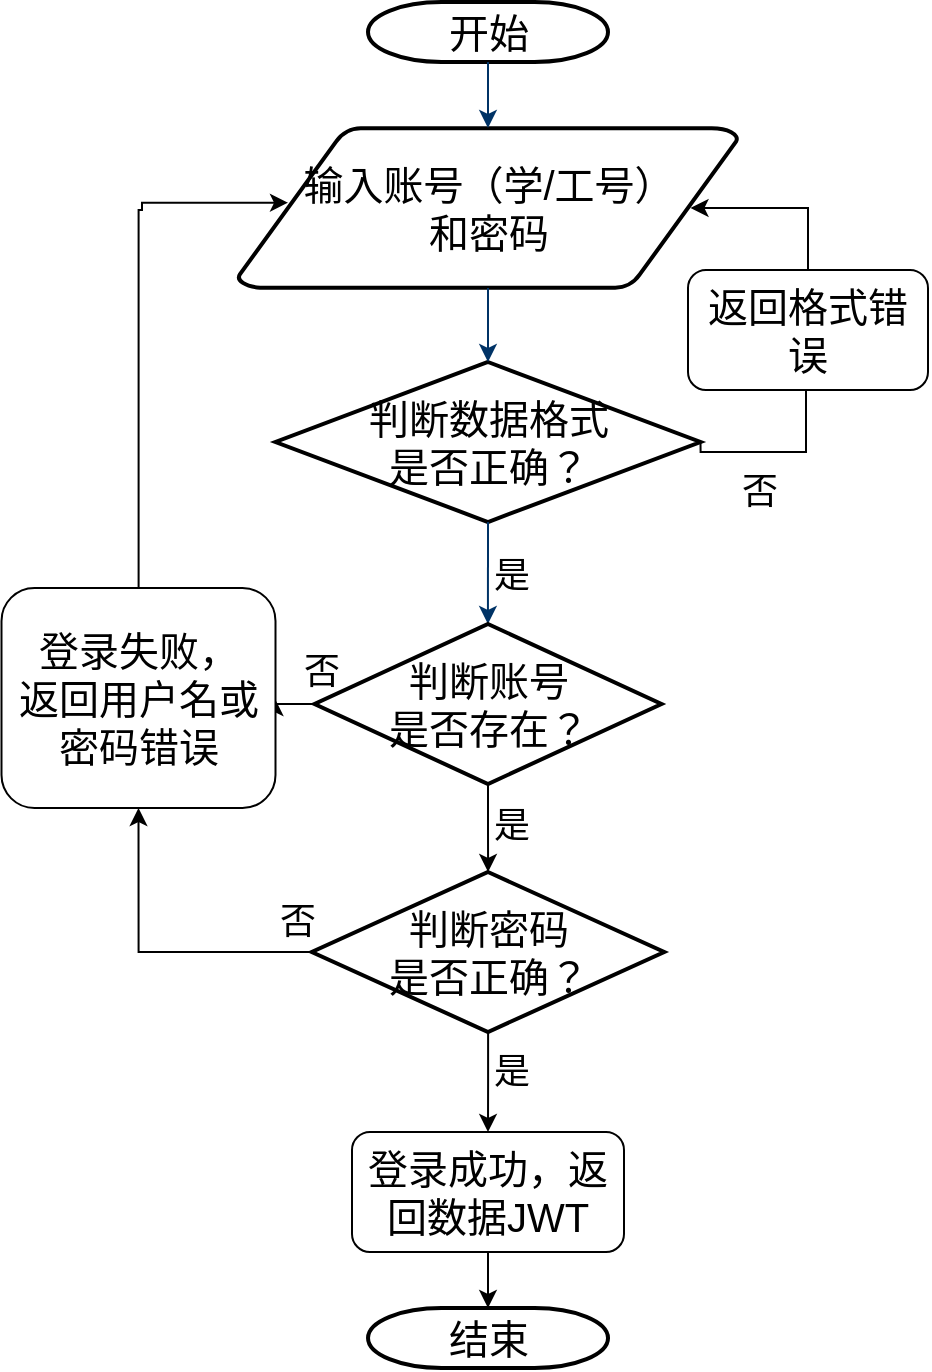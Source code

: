 <mxfile version="27.1.6" pages="16">
  <diagram id="6a731a19-8d31-9384-78a2-239565b7b9f0" name="登录">
    <mxGraphModel dx="1042" dy="571" grid="0" gridSize="10" guides="1" tooltips="1" connect="1" arrows="1" fold="1" page="1" pageScale="1" pageWidth="1169" pageHeight="827" background="none" math="0" shadow="0">
      <root>
        <mxCell id="0" />
        <mxCell id="1" parent="0" />
        <mxCell id="2" value="&lt;font style=&quot;font-size: 20px;&quot;&gt;开始&lt;/font&gt;" style="shape=mxgraph.flowchart.terminator;strokeWidth=2;gradientColor=none;gradientDirection=north;fontStyle=0;html=1;" parent="1" vertex="1">
          <mxGeometry x="260" y="60" width="120" height="30" as="geometry" />
        </mxCell>
        <mxCell id="3" value="&lt;font style=&quot;font-size: 20px;&quot;&gt;输入账号（学/工号）&lt;/font&gt;&lt;div&gt;&lt;font style=&quot;font-size: 20px;&quot;&gt;和密码&lt;/font&gt;&lt;/div&gt;" style="shape=mxgraph.flowchart.data;strokeWidth=2;gradientColor=none;gradientDirection=north;fontStyle=0;html=1;" parent="1" vertex="1">
          <mxGeometry x="195" y="123" width="250" height="80" as="geometry" />
        </mxCell>
        <mxCell id="6" value="&lt;font style=&quot;font-size: 20px;&quot;&gt;判断数据格式&lt;/font&gt;&lt;div&gt;&lt;font style=&quot;font-size: 20px;&quot;&gt;是否正确？&lt;/font&gt;&lt;/div&gt;" style="shape=mxgraph.flowchart.decision;strokeWidth=2;gradientColor=none;gradientDirection=north;fontStyle=0;html=1;" parent="1" vertex="1">
          <mxGeometry x="213.75" y="240" width="212.5" height="80" as="geometry" />
        </mxCell>
        <mxCell id="7" style="fontStyle=1;strokeColor=#003366;strokeWidth=1;html=1;" parent="1" source="2" target="3" edge="1">
          <mxGeometry relative="1" as="geometry" />
        </mxCell>
        <mxCell id="9" style="entryX=0.5;entryY=0;entryPerimeter=0;fontStyle=1;strokeColor=#003366;strokeWidth=1;html=1;exitX=0.5;exitY=1;exitDx=0;exitDy=0;exitPerimeter=0;" parent="1" source="3" target="6" edge="1">
          <mxGeometry relative="1" as="geometry">
            <mxPoint x="320" y="330" as="sourcePoint" />
          </mxGeometry>
        </mxCell>
        <mxCell id="11" value="&lt;font style=&quot;font-size: 18px;&quot;&gt;是&lt;/font&gt;" style="text;fontStyle=0;html=1;strokeColor=none;gradientColor=none;fillColor=none;strokeWidth=2;" parent="1" vertex="1">
          <mxGeometry x="321" y="330" width="40" height="26" as="geometry" />
        </mxCell>
        <mxCell id="12" value="" style="edgeStyle=elbowEdgeStyle;elbow=horizontal;fontColor=#001933;fontStyle=1;strokeColor=#003366;strokeWidth=1;html=1;exitX=0.5;exitY=1;exitDx=0;exitDy=0;exitPerimeter=0;entryX=0.5;entryY=0;entryDx=0;entryDy=0;entryPerimeter=0;" parent="1" source="6" target="-ivYxCfAkHlw1e81zMro-58" edge="1">
          <mxGeometry width="100" height="100" as="geometry">
            <mxPoint x="319.97" y="320" as="sourcePoint" />
            <mxPoint x="319.97" y="384" as="targetPoint" />
            <Array as="points">
              <mxPoint x="319.97" y="380" />
            </Array>
          </mxGeometry>
        </mxCell>
        <mxCell id="-ivYxCfAkHlw1e81zMro-60" style="edgeStyle=orthogonalEdgeStyle;rounded=0;orthogonalLoop=1;jettySize=auto;html=1;exitX=0.5;exitY=1;exitDx=0;exitDy=0;exitPerimeter=0;" parent="1" source="-ivYxCfAkHlw1e81zMro-58" target="-ivYxCfAkHlw1e81zMro-59" edge="1">
          <mxGeometry relative="1" as="geometry" />
        </mxCell>
        <mxCell id="ISgvkb-H8eZQgoEjN-1p-14" style="edgeStyle=orthogonalEdgeStyle;rounded=0;orthogonalLoop=1;jettySize=auto;html=1;entryX=1;entryY=0.5;entryDx=0;entryDy=0;" parent="1" source="-ivYxCfAkHlw1e81zMro-58" target="-ivYxCfAkHlw1e81zMro-71" edge="1">
          <mxGeometry relative="1" as="geometry" />
        </mxCell>
        <mxCell id="-ivYxCfAkHlw1e81zMro-58" value="&lt;font style=&quot;font-size: 20px;&quot;&gt;判断账号&lt;/font&gt;&lt;div&gt;&lt;font style=&quot;font-size: 20px;&quot;&gt;是否存在？&lt;/font&gt;&lt;/div&gt;" style="shape=mxgraph.flowchart.decision;strokeWidth=2;gradientColor=none;gradientDirection=north;fontStyle=0;html=1;" parent="1" vertex="1">
          <mxGeometry x="233.25" y="371" width="173.5" height="80" as="geometry" />
        </mxCell>
        <mxCell id="-ivYxCfAkHlw1e81zMro-62" style="edgeStyle=orthogonalEdgeStyle;rounded=0;orthogonalLoop=1;jettySize=auto;html=1;" parent="1" source="-ivYxCfAkHlw1e81zMro-59" target="-ivYxCfAkHlw1e81zMro-61" edge="1">
          <mxGeometry relative="1" as="geometry" />
        </mxCell>
        <mxCell id="ISgvkb-H8eZQgoEjN-1p-15" style="edgeStyle=orthogonalEdgeStyle;rounded=0;orthogonalLoop=1;jettySize=auto;html=1;exitX=0;exitY=0.5;exitDx=0;exitDy=0;exitPerimeter=0;entryX=0.5;entryY=1;entryDx=0;entryDy=0;" parent="1" source="-ivYxCfAkHlw1e81zMro-59" target="-ivYxCfAkHlw1e81zMro-71" edge="1">
          <mxGeometry relative="1" as="geometry" />
        </mxCell>
        <mxCell id="-ivYxCfAkHlw1e81zMro-59" value="&lt;font style=&quot;font-size: 20px;&quot;&gt;判断密码&lt;/font&gt;&lt;div&gt;&lt;font style=&quot;font-size: 20px;&quot;&gt;是否正确？&lt;/font&gt;&lt;/div&gt;" style="shape=mxgraph.flowchart.decision;strokeWidth=2;gradientColor=none;gradientDirection=north;fontStyle=0;html=1;" parent="1" vertex="1">
          <mxGeometry x="231.88" y="495" width="176.25" height="80" as="geometry" />
        </mxCell>
        <mxCell id="-ivYxCfAkHlw1e81zMro-75" value="" style="edgeStyle=orthogonalEdgeStyle;rounded=0;orthogonalLoop=1;jettySize=auto;html=1;" parent="1" source="-ivYxCfAkHlw1e81zMro-61" target="-ivYxCfAkHlw1e81zMro-74" edge="1">
          <mxGeometry relative="1" as="geometry" />
        </mxCell>
        <mxCell id="-ivYxCfAkHlw1e81zMro-61" value="&lt;font style=&quot;font-size: 20px;&quot;&gt;登录成功，返回数据JWT&lt;/font&gt;" style="rounded=1;whiteSpace=wrap;html=1;" parent="1" vertex="1">
          <mxGeometry x="252" y="625" width="136" height="60" as="geometry" />
        </mxCell>
        <mxCell id="-ivYxCfAkHlw1e81zMro-63" value="&lt;font style=&quot;font-size: 18px;&quot;&gt;是&lt;/font&gt;" style="text;fontStyle=0;html=1;strokeColor=none;gradientColor=none;fillColor=none;strokeWidth=2;" parent="1" vertex="1">
          <mxGeometry x="321" y="455" width="40" height="26" as="geometry" />
        </mxCell>
        <mxCell id="-ivYxCfAkHlw1e81zMro-64" value="&lt;font style=&quot;font-size: 18px;&quot;&gt;是&lt;/font&gt;" style="text;fontStyle=0;html=1;strokeColor=none;gradientColor=none;fillColor=none;strokeWidth=2;" parent="1" vertex="1">
          <mxGeometry x="321" y="578" width="40" height="26" as="geometry" />
        </mxCell>
        <mxCell id="-ivYxCfAkHlw1e81zMro-66" style="edgeStyle=orthogonalEdgeStyle;rounded=0;orthogonalLoop=1;jettySize=auto;html=1;entryX=0.905;entryY=0.5;entryDx=0;entryDy=0;entryPerimeter=0;exitX=0.5;exitY=0;exitDx=0;exitDy=0;" parent="1" source="-ivYxCfAkHlw1e81zMro-68" target="3" edge="1">
          <mxGeometry relative="1" as="geometry">
            <Array as="points">
              <mxPoint x="480" y="163" />
            </Array>
          </mxGeometry>
        </mxCell>
        <mxCell id="-ivYxCfAkHlw1e81zMro-67" value="&lt;font style=&quot;font-size: 18px;&quot;&gt;否&lt;/font&gt;" style="text;fontStyle=0;html=1;strokeColor=none;gradientColor=none;fillColor=none;strokeWidth=2;" parent="1" vertex="1">
          <mxGeometry x="445" y="288" width="40" height="26" as="geometry" />
        </mxCell>
        <mxCell id="-ivYxCfAkHlw1e81zMro-69" value="" style="edgeStyle=orthogonalEdgeStyle;rounded=0;orthogonalLoop=1;jettySize=auto;html=1;exitX=1;exitY=0.5;exitDx=0;exitDy=0;exitPerimeter=0;entryX=0.5;entryY=1;entryDx=0;entryDy=0;" parent="1" source="6" target="-ivYxCfAkHlw1e81zMro-68" edge="1">
          <mxGeometry relative="1" as="geometry">
            <mxPoint x="385" y="285" as="sourcePoint" />
            <mxPoint x="384" y="170" as="targetPoint" />
            <Array as="points">
              <mxPoint x="479" y="285" />
              <mxPoint x="479" y="253" />
              <mxPoint x="480" y="253" />
            </Array>
          </mxGeometry>
        </mxCell>
        <mxCell id="-ivYxCfAkHlw1e81zMro-68" value="&lt;font style=&quot;font-size: 20px;&quot;&gt;返回格式错误&lt;/font&gt;" style="rounded=1;whiteSpace=wrap;html=1;" parent="1" vertex="1">
          <mxGeometry x="420" y="194" width="120" height="60" as="geometry" />
        </mxCell>
        <mxCell id="-ivYxCfAkHlw1e81zMro-71" value="&lt;font style=&quot;font-size: 20px;&quot;&gt;登录失败，&lt;/font&gt;&lt;div&gt;&lt;font style=&quot;font-size: 20px;&quot;&gt;返回用户名&lt;span style=&quot;background-color: transparent;&quot;&gt;或&lt;/span&gt;&lt;/font&gt;&lt;div&gt;&lt;span style=&quot;background-color: transparent;&quot;&gt;&lt;font style=&quot;font-size: 20px;&quot;&gt;密码错误&lt;/font&gt;&lt;/span&gt;&lt;/div&gt;&lt;/div&gt;" style="rounded=1;whiteSpace=wrap;html=1;" parent="1" vertex="1">
          <mxGeometry x="76.75" y="353" width="137" height="110" as="geometry" />
        </mxCell>
        <mxCell id="-ivYxCfAkHlw1e81zMro-74" value="&lt;font style=&quot;font-size: 20px;&quot;&gt;结束&lt;/font&gt;" style="shape=mxgraph.flowchart.terminator;strokeWidth=2;gradientColor=none;gradientDirection=north;fontStyle=0;html=1;" parent="1" vertex="1">
          <mxGeometry x="260.01" y="713" width="120" height="30" as="geometry" />
        </mxCell>
        <mxCell id="ISgvkb-H8eZQgoEjN-1p-16" style="edgeStyle=orthogonalEdgeStyle;rounded=0;orthogonalLoop=1;jettySize=auto;html=1;entryX=0.1;entryY=0.467;entryDx=0;entryDy=0;entryPerimeter=0;" parent="1" source="-ivYxCfAkHlw1e81zMro-71" target="3" edge="1">
          <mxGeometry relative="1" as="geometry">
            <Array as="points">
              <mxPoint x="146" y="164" />
              <mxPoint x="147" y="164" />
              <mxPoint x="147" y="160" />
            </Array>
            <mxPoint x="168" y="147" as="targetPoint" />
          </mxGeometry>
        </mxCell>
        <mxCell id="ISgvkb-H8eZQgoEjN-1p-17" value="&lt;font style=&quot;font-size: 18px;&quot;&gt;否&lt;/font&gt;" style="text;fontStyle=0;html=1;strokeColor=none;gradientColor=none;fillColor=none;strokeWidth=2;" parent="1" vertex="1">
          <mxGeometry x="226" y="378" width="40" height="26" as="geometry" />
        </mxCell>
        <mxCell id="ISgvkb-H8eZQgoEjN-1p-19" value="&lt;font style=&quot;font-size: 18px;&quot;&gt;否&lt;/font&gt;" style="text;fontStyle=0;html=1;strokeColor=none;gradientColor=none;fillColor=none;strokeWidth=2;" parent="1" vertex="1">
          <mxGeometry x="213.75" y="503" width="40" height="26" as="geometry" />
        </mxCell>
      </root>
    </mxGraphModel>
  </diagram>
  <diagram name="注册" id="M8CNBRf8TtUgqmofjct7">
    <mxGraphModel dx="1042" dy="571" grid="0" gridSize="10" guides="1" tooltips="1" connect="1" arrows="1" fold="1" page="1" pageScale="1" pageWidth="1169" pageHeight="827" background="none" math="0" shadow="0">
      <root>
        <mxCell id="NWBJJtm0vcIBe-9MFRib-0" />
        <mxCell id="NWBJJtm0vcIBe-9MFRib-1" parent="NWBJJtm0vcIBe-9MFRib-0" />
        <mxCell id="NWBJJtm0vcIBe-9MFRib-2" value="&lt;font style=&quot;font-size: 20px;&quot;&gt;开始&lt;/font&gt;" style="shape=mxgraph.flowchart.terminator;strokeWidth=2;gradientColor=none;gradientDirection=north;fontStyle=0;html=1;" parent="NWBJJtm0vcIBe-9MFRib-1" vertex="1">
          <mxGeometry x="260" y="60" width="120" height="30" as="geometry" />
        </mxCell>
        <mxCell id="NWBJJtm0vcIBe-9MFRib-3" value="&lt;font style=&quot;font-size: 20px;&quot;&gt;输入要注册的&lt;/font&gt;&lt;div&gt;&lt;font style=&quot;font-size: 20px;&quot;&gt;账号（学/工号）&lt;/font&gt;&lt;/div&gt;" style="shape=mxgraph.flowchart.data;strokeWidth=2;gradientColor=none;gradientDirection=north;fontStyle=0;html=1;" parent="NWBJJtm0vcIBe-9MFRib-1" vertex="1">
          <mxGeometry x="233.75" y="130" width="172.5" height="80" as="geometry" />
        </mxCell>
        <mxCell id="NWBJJtm0vcIBe-9MFRib-4" value="&lt;font style=&quot;font-size: 20px;&quot;&gt;判断账号&lt;/font&gt;&lt;div&gt;&lt;font style=&quot;font-size: 20px;&quot;&gt;是否重复？&lt;/font&gt;&lt;/div&gt;" style="shape=mxgraph.flowchart.decision;strokeWidth=2;gradientColor=none;gradientDirection=north;fontStyle=0;html=1;" parent="NWBJJtm0vcIBe-9MFRib-1" vertex="1">
          <mxGeometry x="206.25" y="248" width="227.5" height="80" as="geometry" />
        </mxCell>
        <mxCell id="NWBJJtm0vcIBe-9MFRib-5" style="fontStyle=1;strokeColor=#003366;strokeWidth=1;html=1;" parent="NWBJJtm0vcIBe-9MFRib-1" source="NWBJJtm0vcIBe-9MFRib-2" target="NWBJJtm0vcIBe-9MFRib-3" edge="1">
          <mxGeometry relative="1" as="geometry" />
        </mxCell>
        <mxCell id="NWBJJtm0vcIBe-9MFRib-6" style="entryX=0.5;entryY=0;entryPerimeter=0;fontStyle=1;strokeColor=#003366;strokeWidth=1;html=1;exitX=0.5;exitY=1;exitDx=0;exitDy=0;exitPerimeter=0;" parent="NWBJJtm0vcIBe-9MFRib-1" source="NWBJJtm0vcIBe-9MFRib-3" target="NWBJJtm0vcIBe-9MFRib-4" edge="1">
          <mxGeometry relative="1" as="geometry">
            <mxPoint x="320" y="330" as="sourcePoint" />
          </mxGeometry>
        </mxCell>
        <mxCell id="NWBJJtm0vcIBe-9MFRib-7" value="&lt;font style=&quot;font-size: 18px;&quot;&gt;是&lt;/font&gt;" style="text;fontStyle=0;html=1;strokeColor=none;gradientColor=none;fillColor=none;strokeWidth=2;" parent="NWBJJtm0vcIBe-9MFRib-1" vertex="1">
          <mxGeometry x="323" y="332" width="40" height="26" as="geometry" />
        </mxCell>
        <mxCell id="NWBJJtm0vcIBe-9MFRib-8" value="" style="edgeStyle=elbowEdgeStyle;elbow=horizontal;fontColor=#001933;fontStyle=1;strokeColor=#003366;strokeWidth=1;html=1;exitX=0.5;exitY=1;exitDx=0;exitDy=0;exitPerimeter=0;entryX=0.51;entryY=0.011;entryDx=0;entryDy=0;entryPerimeter=0;" parent="NWBJJtm0vcIBe-9MFRib-1" source="NWBJJtm0vcIBe-9MFRib-4" target="XDRFj705AyfAf-yiHPlo-0" edge="1">
          <mxGeometry width="100" height="100" as="geometry">
            <mxPoint x="319.97" y="320" as="sourcePoint" />
            <mxPoint x="320" y="368" as="targetPoint" />
            <Array as="points">
              <mxPoint x="319.97" y="380" />
            </Array>
          </mxGeometry>
        </mxCell>
        <mxCell id="NWBJJtm0vcIBe-9MFRib-9" style="edgeStyle=orthogonalEdgeStyle;rounded=0;orthogonalLoop=1;jettySize=auto;html=1;" parent="NWBJJtm0vcIBe-9MFRib-1" source="XDRFj705AyfAf-yiHPlo-0" target="NWBJJtm0vcIBe-9MFRib-14" edge="1">
          <mxGeometry relative="1" as="geometry">
            <mxPoint x="320" y="448" as="sourcePoint" />
          </mxGeometry>
        </mxCell>
        <mxCell id="NWBJJtm0vcIBe-9MFRib-12" style="edgeStyle=orthogonalEdgeStyle;rounded=0;orthogonalLoop=1;jettySize=auto;html=1;" parent="NWBJJtm0vcIBe-9MFRib-1" source="NWBJJtm0vcIBe-9MFRib-14" target="NWBJJtm0vcIBe-9MFRib-16" edge="1">
          <mxGeometry relative="1" as="geometry" />
        </mxCell>
        <mxCell id="Hm9i9NyzuGDbXr1iMtHL-1" style="edgeStyle=orthogonalEdgeStyle;rounded=0;orthogonalLoop=1;jettySize=auto;html=1;exitX=1;exitY=0.5;exitDx=0;exitDy=0;exitPerimeter=0;entryX=0.5;entryY=1;entryDx=0;entryDy=0;" parent="NWBJJtm0vcIBe-9MFRib-1" source="NWBJJtm0vcIBe-9MFRib-14" target="Hm9i9NyzuGDbXr1iMtHL-0" edge="1">
          <mxGeometry relative="1" as="geometry" />
        </mxCell>
        <mxCell id="NWBJJtm0vcIBe-9MFRib-14" value="&lt;font style=&quot;font-size: 20px;&quot;&gt;判断两次输入的密码&lt;/font&gt;&lt;div&gt;&lt;font style=&quot;font-size: 20px;&quot;&gt;是否相同？&lt;/font&gt;&lt;/div&gt;" style="shape=mxgraph.flowchart.decision;strokeWidth=2;gradientColor=none;gradientDirection=north;fontStyle=0;html=1;" parent="NWBJJtm0vcIBe-9MFRib-1" vertex="1">
          <mxGeometry x="167.87" y="471.5" width="300.25" height="89" as="geometry" />
        </mxCell>
        <mxCell id="NWBJJtm0vcIBe-9MFRib-15" value="" style="edgeStyle=orthogonalEdgeStyle;rounded=0;orthogonalLoop=1;jettySize=auto;html=1;" parent="NWBJJtm0vcIBe-9MFRib-1" source="NWBJJtm0vcIBe-9MFRib-16" target="NWBJJtm0vcIBe-9MFRib-24" edge="1">
          <mxGeometry relative="1" as="geometry" />
        </mxCell>
        <mxCell id="NWBJJtm0vcIBe-9MFRib-16" value="&lt;font style=&quot;font-size: 20px;&quot;&gt;注册新用户，&lt;/font&gt;&lt;div&gt;&lt;font style=&quot;font-size: 20px;&quot;&gt;返回注册成功&lt;/font&gt;&lt;/div&gt;" style="rounded=1;whiteSpace=wrap;html=1;" parent="NWBJJtm0vcIBe-9MFRib-1" vertex="1">
          <mxGeometry x="255.99" y="620" width="124" height="82" as="geometry" />
        </mxCell>
        <mxCell id="NWBJJtm0vcIBe-9MFRib-18" value="&lt;font style=&quot;font-size: 18px;&quot;&gt;是&lt;/font&gt;" style="text;fontStyle=0;html=1;strokeColor=none;gradientColor=none;fillColor=none;strokeWidth=2;" parent="NWBJJtm0vcIBe-9MFRib-1" vertex="1">
          <mxGeometry x="321" y="578" width="40" height="26" as="geometry" />
        </mxCell>
        <mxCell id="NWBJJtm0vcIBe-9MFRib-19" style="edgeStyle=orthogonalEdgeStyle;rounded=0;orthogonalLoop=1;jettySize=auto;html=1;entryX=0.905;entryY=0.5;entryDx=0;entryDy=0;entryPerimeter=0;exitX=0.5;exitY=0;exitDx=0;exitDy=0;" parent="NWBJJtm0vcIBe-9MFRib-1" source="NWBJJtm0vcIBe-9MFRib-22" target="NWBJJtm0vcIBe-9MFRib-3" edge="1">
          <mxGeometry relative="1" as="geometry">
            <Array as="points" />
          </mxGeometry>
        </mxCell>
        <mxCell id="NWBJJtm0vcIBe-9MFRib-20" value="&lt;font style=&quot;font-size: 18px;&quot;&gt;否&lt;/font&gt;" style="text;fontStyle=0;html=1;strokeColor=none;gradientColor=none;fillColor=none;strokeWidth=2;" parent="NWBJJtm0vcIBe-9MFRib-1" vertex="1">
          <mxGeometry x="451" y="287" width="40" height="26" as="geometry" />
        </mxCell>
        <mxCell id="NWBJJtm0vcIBe-9MFRib-21" value="" style="edgeStyle=orthogonalEdgeStyle;rounded=0;orthogonalLoop=1;jettySize=auto;html=1;exitX=1;exitY=0.5;exitDx=0;exitDy=0;exitPerimeter=0;entryX=0.5;entryY=1;entryDx=0;entryDy=0;" parent="NWBJJtm0vcIBe-9MFRib-1" source="NWBJJtm0vcIBe-9MFRib-4" target="NWBJJtm0vcIBe-9MFRib-22" edge="1">
          <mxGeometry relative="1" as="geometry">
            <mxPoint x="385" y="285" as="sourcePoint" />
            <mxPoint x="384" y="170" as="targetPoint" />
            <Array as="points">
              <mxPoint x="479" y="285" />
              <mxPoint x="479" y="253" />
              <mxPoint x="480" y="253" />
            </Array>
          </mxGeometry>
        </mxCell>
        <mxCell id="NWBJJtm0vcIBe-9MFRib-22" value="&lt;font style=&quot;font-size: 20px;&quot;&gt;返回用户名重复&lt;/font&gt;" style="rounded=1;whiteSpace=wrap;html=1;" parent="NWBJJtm0vcIBe-9MFRib-1" vertex="1">
          <mxGeometry x="420" y="194" width="120" height="60" as="geometry" />
        </mxCell>
        <mxCell id="NWBJJtm0vcIBe-9MFRib-24" value="&lt;font style=&quot;font-size: 20px;&quot;&gt;结束&lt;/font&gt;" style="shape=mxgraph.flowchart.terminator;strokeWidth=2;gradientColor=none;gradientDirection=north;fontStyle=0;html=1;" parent="NWBJJtm0vcIBe-9MFRib-1" vertex="1">
          <mxGeometry x="258" y="752" width="120" height="30" as="geometry" />
        </mxCell>
        <mxCell id="XDRFj705AyfAf-yiHPlo-0" value="&lt;font style=&quot;font-size: 20px;&quot;&gt;输入新密码，&lt;/font&gt;&lt;div&gt;&lt;font style=&quot;font-size: 20px;&quot;&gt;二次输入新密码&lt;/font&gt;&lt;/div&gt;" style="shape=parallelogram;html=1;strokeWidth=2;perimeter=parallelogramPerimeter;whiteSpace=wrap;rounded=1;arcSize=12;size=0.23;" parent="NWBJJtm0vcIBe-9MFRib-1" vertex="1">
          <mxGeometry x="202.25" y="373" width="231.5" height="60" as="geometry" />
        </mxCell>
        <mxCell id="Hm9i9NyzuGDbXr1iMtHL-2" style="edgeStyle=orthogonalEdgeStyle;rounded=0;orthogonalLoop=1;jettySize=auto;html=1;entryX=1;entryY=0.5;entryDx=0;entryDy=0;exitX=0.5;exitY=0;exitDx=0;exitDy=0;" parent="NWBJJtm0vcIBe-9MFRib-1" source="Hm9i9NyzuGDbXr1iMtHL-0" target="XDRFj705AyfAf-yiHPlo-0" edge="1">
          <mxGeometry relative="1" as="geometry">
            <Array as="points">
              <mxPoint x="480" y="403" />
            </Array>
          </mxGeometry>
        </mxCell>
        <mxCell id="Hm9i9NyzuGDbXr1iMtHL-0" value="&lt;font style=&quot;font-size: 20px;&quot;&gt;返回两次密码不一致&lt;/font&gt;" style="rounded=1;whiteSpace=wrap;html=1;" parent="NWBJJtm0vcIBe-9MFRib-1" vertex="1">
          <mxGeometry x="420" y="433" width="120" height="60" as="geometry" />
        </mxCell>
        <mxCell id="Hm9i9NyzuGDbXr1iMtHL-3" value="&lt;font style=&quot;font-size: 18px;&quot;&gt;否&lt;/font&gt;" style="text;fontStyle=0;html=1;strokeColor=none;gradientColor=none;fillColor=none;strokeWidth=2;" parent="NWBJJtm0vcIBe-9MFRib-1" vertex="1">
          <mxGeometry x="484" y="491" width="40" height="26" as="geometry" />
        </mxCell>
      </root>
    </mxGraphModel>
  </diagram>
  <diagram name="修改密码" id="Meh-bq0IPyK3MCXsR9mE">
    <mxGraphModel dx="1226" dy="672" grid="0" gridSize="10" guides="1" tooltips="1" connect="1" arrows="1" fold="1" page="1" pageScale="1" pageWidth="1169" pageHeight="827" background="none" math="0" shadow="0">
      <root>
        <mxCell id="4Vml-jVjkxAf96VHodCM-0" />
        <mxCell id="4Vml-jVjkxAf96VHodCM-1" parent="4Vml-jVjkxAf96VHodCM-0" />
        <mxCell id="4Vml-jVjkxAf96VHodCM-2" value="&lt;font style=&quot;font-size: 22px;&quot;&gt;开始&lt;/font&gt;" style="shape=mxgraph.flowchart.terminator;strokeWidth=2;gradientColor=none;gradientDirection=north;fontStyle=0;html=1;" parent="4Vml-jVjkxAf96VHodCM-1" vertex="1">
          <mxGeometry x="260" y="60" width="120" height="30" as="geometry" />
        </mxCell>
        <mxCell id="4Vml-jVjkxAf96VHodCM-3" value="&lt;font style=&quot;font-size: 22px;&quot;&gt;输入原密码&lt;/font&gt;" style="shape=mxgraph.flowchart.data;strokeWidth=2;gradientColor=none;gradientDirection=north;fontStyle=0;html=1;" parent="4Vml-jVjkxAf96VHodCM-1" vertex="1">
          <mxGeometry x="240.5" y="130" width="159" height="80" as="geometry" />
        </mxCell>
        <mxCell id="4Vml-jVjkxAf96VHodCM-5" style="fontStyle=1;strokeColor=#003366;strokeWidth=1;html=1;" parent="4Vml-jVjkxAf96VHodCM-1" source="4Vml-jVjkxAf96VHodCM-2" target="4Vml-jVjkxAf96VHodCM-3" edge="1">
          <mxGeometry relative="1" as="geometry" />
        </mxCell>
        <mxCell id="4Vml-jVjkxAf96VHodCM-8" value="" style="edgeStyle=elbowEdgeStyle;elbow=horizontal;fontColor=#001933;fontStyle=1;strokeColor=#003366;strokeWidth=1;html=1;exitX=0.484;exitY=0.99;exitDx=0;exitDy=0;exitPerimeter=0;entryX=0.51;entryY=0.011;entryDx=0;entryDy=0;entryPerimeter=0;" parent="4Vml-jVjkxAf96VHodCM-1" source="4Vml-jVjkxAf96VHodCM-3" target="4Vml-jVjkxAf96VHodCM-21" edge="1">
          <mxGeometry width="100" height="100" as="geometry">
            <mxPoint x="317.5" y="214" as="sourcePoint" />
            <mxPoint x="317.5" y="257" as="targetPoint" />
            <Array as="points">
              <mxPoint x="317.47" y="269" />
            </Array>
          </mxGeometry>
        </mxCell>
        <mxCell id="4Vml-jVjkxAf96VHodCM-9" style="edgeStyle=orthogonalEdgeStyle;rounded=0;orthogonalLoop=1;jettySize=auto;html=1;" parent="4Vml-jVjkxAf96VHodCM-1" source="4Vml-jVjkxAf96VHodCM-21" target="4Vml-jVjkxAf96VHodCM-12" edge="1">
          <mxGeometry relative="1" as="geometry">
            <mxPoint x="316.5" y="325" as="sourcePoint" />
          </mxGeometry>
        </mxCell>
        <mxCell id="4Vml-jVjkxAf96VHodCM-10" style="edgeStyle=orthogonalEdgeStyle;rounded=0;orthogonalLoop=1;jettySize=auto;html=1;entryX=0.5;entryY=0;entryDx=0;entryDy=0;entryPerimeter=0;" parent="4Vml-jVjkxAf96VHodCM-1" source="4Vml-jVjkxAf96VHodCM-12" target="Xq8Z3eJdLvGg3oaHK79f-0" edge="1">
          <mxGeometry relative="1" as="geometry">
            <mxPoint x="315" y="503" as="targetPoint" />
          </mxGeometry>
        </mxCell>
        <mxCell id="4Vml-jVjkxAf96VHodCM-11" style="edgeStyle=orthogonalEdgeStyle;rounded=0;orthogonalLoop=1;jettySize=auto;html=1;exitX=1;exitY=0.5;exitDx=0;exitDy=0;exitPerimeter=0;entryX=0.5;entryY=1;entryDx=0;entryDy=0;" parent="4Vml-jVjkxAf96VHodCM-1" source="4Vml-jVjkxAf96VHodCM-12" target="4Vml-jVjkxAf96VHodCM-23" edge="1">
          <mxGeometry relative="1" as="geometry" />
        </mxCell>
        <mxCell id="4Vml-jVjkxAf96VHodCM-12" value="&lt;font style=&quot;font-size: 22px;&quot;&gt;判断两次输入的密码&lt;/font&gt;&lt;div&gt;&lt;font style=&quot;font-size: 22px;&quot;&gt;是否相同？&lt;/font&gt;&lt;/div&gt;" style="shape=mxgraph.flowchart.decision;strokeWidth=2;gradientColor=none;gradientDirection=north;fontStyle=0;html=1;" parent="4Vml-jVjkxAf96VHodCM-1" vertex="1">
          <mxGeometry x="142.13" y="348" width="345.75" height="110" as="geometry" />
        </mxCell>
        <mxCell id="4Vml-jVjkxAf96VHodCM-13" value="" style="edgeStyle=orthogonalEdgeStyle;rounded=0;orthogonalLoop=1;jettySize=auto;html=1;" parent="4Vml-jVjkxAf96VHodCM-1" source="4Vml-jVjkxAf96VHodCM-14" target="4Vml-jVjkxAf96VHodCM-20" edge="1">
          <mxGeometry relative="1" as="geometry" />
        </mxCell>
        <mxCell id="4Vml-jVjkxAf96VHodCM-14" value="&lt;font style=&quot;font-size: 22px;&quot;&gt;修改密码成功，&lt;/font&gt;&lt;div&gt;&lt;font style=&quot;font-size: 22px;&quot;&gt;跳转到登陆界面，&lt;/font&gt;&lt;/div&gt;&lt;div&gt;&lt;font style=&quot;font-size: 22px;&quot;&gt;清除redis中缓存的JWT&lt;/font&gt;&lt;/div&gt;" style="rounded=1;whiteSpace=wrap;html=1;" parent="4Vml-jVjkxAf96VHodCM-1" vertex="1">
          <mxGeometry x="197.51" y="638" width="235" height="110" as="geometry" />
        </mxCell>
        <mxCell id="4Vml-jVjkxAf96VHodCM-15" value="&lt;font style=&quot;font-size: 20px;&quot;&gt;是&lt;/font&gt;" style="text;fontStyle=0;html=1;strokeColor=none;gradientColor=none;fillColor=none;strokeWidth=2;" parent="4Vml-jVjkxAf96VHodCM-1" vertex="1">
          <mxGeometry x="325" y="466" width="40" height="26" as="geometry" />
        </mxCell>
        <mxCell id="4Vml-jVjkxAf96VHodCM-20" value="&lt;font style=&quot;font-size: 22px;&quot;&gt;结束&lt;/font&gt;" style="shape=mxgraph.flowchart.terminator;strokeWidth=2;gradientColor=none;gradientDirection=north;fontStyle=0;html=1;" parent="4Vml-jVjkxAf96VHodCM-1" vertex="1">
          <mxGeometry x="255.01" y="770" width="120" height="30" as="geometry" />
        </mxCell>
        <mxCell id="4Vml-jVjkxAf96VHodCM-21" value="&lt;font style=&quot;font-size: 22px;&quot;&gt;输入新密码，&lt;/font&gt;&lt;div&gt;&lt;font style=&quot;font-size: 22px;&quot;&gt;二次输入新密码&lt;/font&gt;&lt;/div&gt;" style="shape=parallelogram;html=1;strokeWidth=2;perimeter=parallelogramPerimeter;whiteSpace=wrap;rounded=1;arcSize=12;size=0.23;" parent="4Vml-jVjkxAf96VHodCM-1" vertex="1">
          <mxGeometry x="209" y="250" width="212" height="60" as="geometry" />
        </mxCell>
        <mxCell id="4Vml-jVjkxAf96VHodCM-22" style="edgeStyle=orthogonalEdgeStyle;rounded=0;orthogonalLoop=1;jettySize=auto;html=1;entryX=1;entryY=0.5;entryDx=0;entryDy=0;exitX=0.5;exitY=0;exitDx=0;exitDy=0;" parent="4Vml-jVjkxAf96VHodCM-1" source="4Vml-jVjkxAf96VHodCM-23" target="4Vml-jVjkxAf96VHodCM-21" edge="1">
          <mxGeometry relative="1" as="geometry">
            <Array as="points">
              <mxPoint x="566" y="280" />
            </Array>
          </mxGeometry>
        </mxCell>
        <mxCell id="4Vml-jVjkxAf96VHodCM-23" value="&lt;font style=&quot;font-size: 22px;&quot;&gt;返回两次密码不一致&lt;/font&gt;" style="rounded=1;whiteSpace=wrap;html=1;" parent="4Vml-jVjkxAf96VHodCM-1" vertex="1">
          <mxGeometry x="506" y="306" width="120" height="60" as="geometry" />
        </mxCell>
        <mxCell id="4Vml-jVjkxAf96VHodCM-24" value="&lt;font style=&quot;font-size: 20px;&quot;&gt;否&lt;/font&gt;" style="text;fontStyle=0;html=1;strokeColor=none;gradientColor=none;fillColor=none;strokeWidth=2;" parent="4Vml-jVjkxAf96VHodCM-1" vertex="1">
          <mxGeometry x="503" y="372" width="40" height="26" as="geometry" />
        </mxCell>
        <mxCell id="Xq8Z3eJdLvGg3oaHK79f-1" value="" style="edgeStyle=orthogonalEdgeStyle;rounded=0;orthogonalLoop=1;jettySize=auto;html=1;" parent="4Vml-jVjkxAf96VHodCM-1" source="Xq8Z3eJdLvGg3oaHK79f-0" target="4Vml-jVjkxAf96VHodCM-14" edge="1">
          <mxGeometry relative="1" as="geometry" />
        </mxCell>
        <mxCell id="Xq8Z3eJdLvGg3oaHK79f-3" style="edgeStyle=orthogonalEdgeStyle;rounded=0;orthogonalLoop=1;jettySize=auto;html=1;entryX=0.5;entryY=1;entryDx=0;entryDy=0;" parent="4Vml-jVjkxAf96VHodCM-1" source="Xq8Z3eJdLvGg3oaHK79f-0" target="Xq8Z3eJdLvGg3oaHK79f-4" edge="1">
          <mxGeometry relative="1" as="geometry">
            <mxPoint x="132.0" y="228.833" as="targetPoint" />
            <Array as="points">
              <mxPoint x="131" y="566" />
            </Array>
          </mxGeometry>
        </mxCell>
        <mxCell id="Xq8Z3eJdLvGg3oaHK79f-0" value="&lt;font style=&quot;font-size: 22px;&quot;&gt;判断原密码是否正确&lt;/font&gt;" style="shape=mxgraph.flowchart.decision;strokeWidth=2;gradientColor=none;gradientDirection=north;fontStyle=0;html=1;" parent="4Vml-jVjkxAf96VHodCM-1" vertex="1">
          <mxGeometry x="181.63" y="526" width="266.75" height="80" as="geometry" />
        </mxCell>
        <mxCell id="Xq8Z3eJdLvGg3oaHK79f-2" value="&lt;font style=&quot;font-size: 20px;&quot;&gt;是&lt;/font&gt;" style="text;fontStyle=0;html=1;strokeColor=none;gradientColor=none;fillColor=none;strokeWidth=2;" parent="4Vml-jVjkxAf96VHodCM-1" vertex="1">
          <mxGeometry x="317" y="606" width="40" height="26" as="geometry" />
        </mxCell>
        <mxCell id="Xq8Z3eJdLvGg3oaHK79f-5" value="" style="edgeStyle=orthogonalEdgeStyle;rounded=0;orthogonalLoop=1;jettySize=auto;html=1;entryX=0.11;entryY=0.494;entryDx=0;entryDy=0;entryPerimeter=0;" parent="4Vml-jVjkxAf96VHodCM-1" source="Xq8Z3eJdLvGg3oaHK79f-4" target="4Vml-jVjkxAf96VHodCM-3" edge="1">
          <mxGeometry relative="1" as="geometry">
            <Array as="points">
              <mxPoint x="133" y="170" />
            </Array>
          </mxGeometry>
        </mxCell>
        <mxCell id="Xq8Z3eJdLvGg3oaHK79f-4" value="&lt;font style=&quot;font-size: 22px;&quot;&gt;返回旧密码错误&lt;/font&gt;" style="rounded=1;whiteSpace=wrap;html=1;" parent="4Vml-jVjkxAf96VHodCM-1" vertex="1">
          <mxGeometry x="71" y="202" width="120" height="60" as="geometry" />
        </mxCell>
        <mxCell id="RBzimzWCwHKqLACXxMBq-4" value="&lt;font style=&quot;font-size: 20px;&quot;&gt;否&lt;/font&gt;" style="text;fontStyle=0;html=1;strokeColor=none;gradientColor=none;fillColor=none;strokeWidth=2;" vertex="1" parent="4Vml-jVjkxAf96VHodCM-1">
          <mxGeometry x="135" y="534" width="40" height="26" as="geometry" />
        </mxCell>
      </root>
    </mxGraphModel>
  </diagram>
  <diagram name="修改个人信息" id="vpta6Am2QkgeVJjqi4LC">
    <mxGraphModel dx="1042" dy="571" grid="0" gridSize="10" guides="1" tooltips="1" connect="1" arrows="1" fold="1" page="1" pageScale="1" pageWidth="1169" pageHeight="827" background="none" math="0" shadow="0">
      <root>
        <mxCell id="-RdLMX7hdvDLlt4LgXD--0" />
        <mxCell id="-RdLMX7hdvDLlt4LgXD--1" parent="-RdLMX7hdvDLlt4LgXD--0" />
        <mxCell id="-RdLMX7hdvDLlt4LgXD--2" value="&lt;font style=&quot;font-size: 22px;&quot;&gt;开始&lt;/font&gt;" style="shape=mxgraph.flowchart.terminator;strokeWidth=2;gradientColor=none;gradientDirection=north;fontStyle=0;html=1;" parent="-RdLMX7hdvDLlt4LgXD--1" vertex="1">
          <mxGeometry x="260" y="60" width="120" height="30" as="geometry" />
        </mxCell>
        <mxCell id="1pYdkm6Og0ujO1-LcD6Z-0" style="edgeStyle=orthogonalEdgeStyle;rounded=0;orthogonalLoop=1;jettySize=auto;html=1;" parent="-RdLMX7hdvDLlt4LgXD--1" source="-RdLMX7hdvDLlt4LgXD--3" target="-RdLMX7hdvDLlt4LgXD--9" edge="1">
          <mxGeometry relative="1" as="geometry" />
        </mxCell>
        <mxCell id="-RdLMX7hdvDLlt4LgXD--3" value="&lt;font style=&quot;font-size: 22px;&quot;&gt;填写要修改的&lt;/font&gt;&lt;div&gt;&lt;font style=&quot;font-size: 22px;&quot;&gt;用户信息表单&lt;/font&gt;&lt;/div&gt;" style="shape=mxgraph.flowchart.data;strokeWidth=2;gradientColor=none;gradientDirection=north;fontStyle=0;html=1;" parent="-RdLMX7hdvDLlt4LgXD--1" vertex="1">
          <mxGeometry x="229.25" y="128" width="181.5" height="80" as="geometry" />
        </mxCell>
        <mxCell id="-RdLMX7hdvDLlt4LgXD--4" style="fontStyle=1;strokeColor=#003366;strokeWidth=1;html=1;" parent="-RdLMX7hdvDLlt4LgXD--1" source="-RdLMX7hdvDLlt4LgXD--2" target="-RdLMX7hdvDLlt4LgXD--3" edge="1">
          <mxGeometry relative="1" as="geometry" />
        </mxCell>
        <mxCell id="-RdLMX7hdvDLlt4LgXD--8" style="edgeStyle=orthogonalEdgeStyle;rounded=0;orthogonalLoop=1;jettySize=auto;html=1;exitX=1;exitY=0.5;exitDx=0;exitDy=0;exitPerimeter=0;entryX=0.5;entryY=1;entryDx=0;entryDy=0;" parent="-RdLMX7hdvDLlt4LgXD--1" source="-RdLMX7hdvDLlt4LgXD--9" target="-RdLMX7hdvDLlt4LgXD--16" edge="1">
          <mxGeometry relative="1" as="geometry" />
        </mxCell>
        <mxCell id="1pYdkm6Og0ujO1-LcD6Z-2" style="edgeStyle=orthogonalEdgeStyle;rounded=0;orthogonalLoop=1;jettySize=auto;html=1;" parent="-RdLMX7hdvDLlt4LgXD--1" source="-RdLMX7hdvDLlt4LgXD--9" target="-RdLMX7hdvDLlt4LgXD--11" edge="1">
          <mxGeometry relative="1" as="geometry" />
        </mxCell>
        <mxCell id="-RdLMX7hdvDLlt4LgXD--9" value="&lt;span style=&quot;background-color: transparent;&quot;&gt;&lt;font style=&quot;font-size: 22px;&quot;&gt;判断表单信息格式&lt;/font&gt;&lt;/span&gt;&lt;div&gt;&lt;span style=&quot;background-color: transparent;&quot;&gt;&lt;font style=&quot;font-size: 22px;&quot;&gt;是否正确？&lt;/font&gt;&lt;/span&gt;&lt;/div&gt;" style="shape=mxgraph.flowchart.decision;strokeWidth=2;gradientColor=none;gradientDirection=north;fontStyle=0;html=1;" parent="-RdLMX7hdvDLlt4LgXD--1" vertex="1">
          <mxGeometry x="167.75" y="288" width="304.5" height="96" as="geometry" />
        </mxCell>
        <mxCell id="-RdLMX7hdvDLlt4LgXD--10" value="" style="edgeStyle=orthogonalEdgeStyle;rounded=0;orthogonalLoop=1;jettySize=auto;html=1;" parent="-RdLMX7hdvDLlt4LgXD--1" source="-RdLMX7hdvDLlt4LgXD--11" target="-RdLMX7hdvDLlt4LgXD--13" edge="1">
          <mxGeometry relative="1" as="geometry" />
        </mxCell>
        <mxCell id="-RdLMX7hdvDLlt4LgXD--11" value="&lt;font style=&quot;font-size: 22px;&quot;&gt;修改成功，&lt;/font&gt;&lt;div&gt;&lt;font style=&quot;font-size: 22px;&quot;&gt;刷新个人资料信息&lt;/font&gt;&lt;/div&gt;" style="rounded=1;whiteSpace=wrap;html=1;" parent="-RdLMX7hdvDLlt4LgXD--1" vertex="1">
          <mxGeometry x="251.38" y="416" width="137.25" height="86" as="geometry" />
        </mxCell>
        <mxCell id="-RdLMX7hdvDLlt4LgXD--13" value="&lt;font style=&quot;font-size: 22px;&quot;&gt;结束&lt;/font&gt;" style="shape=mxgraph.flowchart.terminator;strokeWidth=2;gradientColor=none;gradientDirection=north;fontStyle=0;html=1;" parent="-RdLMX7hdvDLlt4LgXD--1" vertex="1">
          <mxGeometry x="260.01" y="534" width="120" height="30" as="geometry" />
        </mxCell>
        <mxCell id="-RdLMX7hdvDLlt4LgXD--15" style="edgeStyle=orthogonalEdgeStyle;rounded=0;orthogonalLoop=1;jettySize=auto;html=1;entryX=0.905;entryY=0.5;entryDx=0;entryDy=0;exitX=0.5;exitY=0;exitDx=0;exitDy=0;entryPerimeter=0;" parent="-RdLMX7hdvDLlt4LgXD--1" source="-RdLMX7hdvDLlt4LgXD--16" target="-RdLMX7hdvDLlt4LgXD--3" edge="1">
          <mxGeometry relative="1" as="geometry">
            <mxPoint x="377.37" y="280" as="targetPoint" />
            <Array as="points">
              <mxPoint x="488" y="168" />
            </Array>
          </mxGeometry>
        </mxCell>
        <mxCell id="-RdLMX7hdvDLlt4LgXD--16" value="&lt;font style=&quot;font-size: 22px;&quot;&gt;返回&lt;/font&gt;&lt;div&gt;&lt;font style=&quot;font-size: 22px;&quot;&gt;详细格式错误信息&lt;/font&gt;&lt;/div&gt;" style="rounded=1;whiteSpace=wrap;html=1;" parent="-RdLMX7hdvDLlt4LgXD--1" vertex="1">
          <mxGeometry x="426" y="221" width="123.25" height="80" as="geometry" />
        </mxCell>
        <mxCell id="-RdLMX7hdvDLlt4LgXD--17" value="&lt;font style=&quot;font-size: 20px;&quot;&gt;否&lt;/font&gt;" style="text;fontStyle=0;html=1;strokeColor=none;gradientColor=none;fillColor=none;strokeWidth=2;" parent="-RdLMX7hdvDLlt4LgXD--1" vertex="1">
          <mxGeometry x="490" y="306" width="40" height="26" as="geometry" />
        </mxCell>
        <mxCell id="1Q9-vf70iYvfWfuQRIKy-0" value="&lt;font style=&quot;font-size: 20px;&quot;&gt;是&lt;/font&gt;" style="text;html=1;align=center;verticalAlign=middle;resizable=0;points=[];autosize=1;strokeColor=none;fillColor=none;" parent="-RdLMX7hdvDLlt4LgXD--1" vertex="1">
          <mxGeometry x="326" y="380" width="38" height="36" as="geometry" />
        </mxCell>
      </root>
    </mxGraphModel>
  </diagram>
  <diagram name="新增用户" id="XxX0FWIyGfM9bsz0D55-">
    <mxGraphModel dx="1489" dy="816" grid="0" gridSize="10" guides="1" tooltips="1" connect="1" arrows="1" fold="1" page="1" pageScale="1" pageWidth="1169" pageHeight="827" background="none" math="0" shadow="0">
      <root>
        <mxCell id="iQX4BAwCXbjmUn3e2jPd-0" />
        <mxCell id="iQX4BAwCXbjmUn3e2jPd-1" parent="iQX4BAwCXbjmUn3e2jPd-0" />
        <mxCell id="iQX4BAwCXbjmUn3e2jPd-2" value="&lt;font style=&quot;font-size: 22px;&quot;&gt;开始&lt;/font&gt;" style="shape=mxgraph.flowchart.terminator;strokeWidth=2;gradientColor=none;gradientDirection=north;fontStyle=0;html=1;" parent="iQX4BAwCXbjmUn3e2jPd-1" vertex="1">
          <mxGeometry x="260" y="60" width="120" height="30" as="geometry" />
        </mxCell>
        <mxCell id="iQX4BAwCXbjmUn3e2jPd-3" style="edgeStyle=orthogonalEdgeStyle;rounded=0;orthogonalLoop=1;jettySize=auto;html=1;" parent="iQX4BAwCXbjmUn3e2jPd-1" source="iQX4BAwCXbjmUn3e2jPd-4" target="iQX4BAwCXbjmUn3e2jPd-8" edge="1">
          <mxGeometry relative="1" as="geometry" />
        </mxCell>
        <mxCell id="iQX4BAwCXbjmUn3e2jPd-4" value="&lt;font style=&quot;font-size: 22px;&quot;&gt;填写要新增的&lt;/font&gt;&lt;div&gt;&lt;font style=&quot;font-size: 22px;&quot;&gt;用户信息表单&lt;/font&gt;&lt;/div&gt;" style="shape=mxgraph.flowchart.data;strokeWidth=2;gradientColor=none;gradientDirection=north;fontStyle=0;html=1;" parent="iQX4BAwCXbjmUn3e2jPd-1" vertex="1">
          <mxGeometry x="228" y="130" width="185.5" height="80" as="geometry" />
        </mxCell>
        <mxCell id="iQX4BAwCXbjmUn3e2jPd-5" style="fontStyle=1;strokeColor=#003366;strokeWidth=1;html=1;" parent="iQX4BAwCXbjmUn3e2jPd-1" source="iQX4BAwCXbjmUn3e2jPd-2" target="iQX4BAwCXbjmUn3e2jPd-4" edge="1">
          <mxGeometry relative="1" as="geometry" />
        </mxCell>
        <mxCell id="iQX4BAwCXbjmUn3e2jPd-6" style="edgeStyle=orthogonalEdgeStyle;rounded=0;orthogonalLoop=1;jettySize=auto;html=1;exitX=1;exitY=0.5;exitDx=0;exitDy=0;exitPerimeter=0;entryX=0.5;entryY=1;entryDx=0;entryDy=0;" parent="iQX4BAwCXbjmUn3e2jPd-1" source="iQX4BAwCXbjmUn3e2jPd-8" target="iQX4BAwCXbjmUn3e2jPd-13" edge="1">
          <mxGeometry relative="1" as="geometry" />
        </mxCell>
        <mxCell id="iQX4BAwCXbjmUn3e2jPd-7" style="edgeStyle=orthogonalEdgeStyle;rounded=0;orthogonalLoop=1;jettySize=auto;html=1;entryX=0.5;entryY=0;entryDx=0;entryDy=0;entryPerimeter=0;" parent="iQX4BAwCXbjmUn3e2jPd-1" source="iQX4BAwCXbjmUn3e2jPd-8" target="TLsCk818xWG-sSCKFWpw-0" edge="1">
          <mxGeometry relative="1" as="geometry">
            <mxPoint x="320.771" y="418" as="targetPoint" />
          </mxGeometry>
        </mxCell>
        <mxCell id="iQX4BAwCXbjmUn3e2jPd-8" value="&lt;span style=&quot;background-color: transparent;&quot;&gt;&lt;font style=&quot;font-size: 22px;&quot;&gt;判断表单信息格式&lt;/font&gt;&lt;/span&gt;&lt;div&gt;&lt;span style=&quot;background-color: transparent;&quot;&gt;&lt;font style=&quot;font-size: 22px;&quot;&gt;是否正确？&lt;/font&gt;&lt;/span&gt;&lt;/div&gt;" style="shape=mxgraph.flowchart.decision;strokeWidth=2;gradientColor=none;gradientDirection=north;fontStyle=0;html=1;" parent="iQX4BAwCXbjmUn3e2jPd-1" vertex="1">
          <mxGeometry x="145" y="262" width="351.5" height="80" as="geometry" />
        </mxCell>
        <mxCell id="iQX4BAwCXbjmUn3e2jPd-11" value="&lt;font style=&quot;font-size: 22px;&quot;&gt;结束&lt;/font&gt;" style="shape=mxgraph.flowchart.terminator;strokeWidth=2;gradientColor=none;gradientDirection=north;fontStyle=0;html=1;" parent="iQX4BAwCXbjmUn3e2jPd-1" vertex="1">
          <mxGeometry x="260.75" y="738" width="120" height="30" as="geometry" />
        </mxCell>
        <mxCell id="iQX4BAwCXbjmUn3e2jPd-12" style="edgeStyle=orthogonalEdgeStyle;rounded=0;orthogonalLoop=1;jettySize=auto;html=1;entryX=0.905;entryY=0.5;entryDx=0;entryDy=0;exitX=0.5;exitY=0;exitDx=0;exitDy=0;entryPerimeter=0;" parent="iQX4BAwCXbjmUn3e2jPd-1" source="iQX4BAwCXbjmUn3e2jPd-13" target="iQX4BAwCXbjmUn3e2jPd-4" edge="1">
          <mxGeometry relative="1" as="geometry">
            <mxPoint x="377.37" y="280" as="targetPoint" />
            <Array as="points">
              <mxPoint x="468" y="188" />
              <mxPoint x="468" y="170" />
            </Array>
          </mxGeometry>
        </mxCell>
        <mxCell id="iQX4BAwCXbjmUn3e2jPd-13" value="&lt;font style=&quot;font-size: 22px;&quot;&gt;返回&lt;/font&gt;&lt;div&gt;&lt;font style=&quot;font-size: 22px;&quot;&gt;详细格式错误信息&lt;/font&gt;&lt;/div&gt;" style="rounded=1;whiteSpace=wrap;html=1;" parent="iQX4BAwCXbjmUn3e2jPd-1" vertex="1">
          <mxGeometry x="393" y="188" width="155" height="82" as="geometry" />
        </mxCell>
        <mxCell id="h2HOim202EjieUB3Oczs-4" style="edgeStyle=orthogonalEdgeStyle;rounded=0;orthogonalLoop=1;jettySize=auto;html=1;" parent="iQX4BAwCXbjmUn3e2jPd-1" source="TLsCk818xWG-sSCKFWpw-0" target="h2HOim202EjieUB3Oczs-3" edge="1">
          <mxGeometry relative="1" as="geometry" />
        </mxCell>
        <mxCell id="kvsAGqoDCfKjpXBL4ux7-3" style="edgeStyle=orthogonalEdgeStyle;rounded=0;orthogonalLoop=1;jettySize=auto;html=1;entryX=0.75;entryY=0;entryDx=0;entryDy=0;" edge="1" parent="iQX4BAwCXbjmUn3e2jPd-1" source="TLsCk818xWG-sSCKFWpw-0" target="h2HOim202EjieUB3Oczs-0">
          <mxGeometry relative="1" as="geometry">
            <Array as="points">
              <mxPoint x="508" y="428" />
            </Array>
          </mxGeometry>
        </mxCell>
        <mxCell id="TLsCk818xWG-sSCKFWpw-0" value="&lt;span style=&quot;background-color: transparent;&quot;&gt;&lt;font style=&quot;font-size: 22px;&quot;&gt;判断&lt;/font&gt;&lt;/span&gt;&lt;div&gt;&lt;font style=&quot;font-size: 22px;&quot;&gt;&lt;span style=&quot;background-color: transparent;&quot;&gt;是否&lt;/span&gt;&lt;span style=&quot;background-color: transparent;&quot;&gt;填写密码&lt;/span&gt;&lt;span style=&quot;background-color: transparent;&quot;&gt;？&lt;/span&gt;&lt;/font&gt;&lt;/div&gt;" style="shape=mxgraph.flowchart.decision;strokeWidth=2;gradientColor=none;gradientDirection=north;fontStyle=0;html=1;" parent="iQX4BAwCXbjmUn3e2jPd-1" vertex="1">
          <mxGeometry x="153.5" y="387.5" width="334.5" height="80" as="geometry" />
        </mxCell>
        <mxCell id="U_BGzayedf9yNHDhHmPG-0" value="&lt;font style=&quot;font-size: 20px;&quot;&gt;是&lt;/font&gt;" style="text;fontStyle=0;html=1;strokeColor=none;gradientColor=none;fillColor=none;strokeWidth=2;" parent="iQX4BAwCXbjmUn3e2jPd-1" vertex="1">
          <mxGeometry x="321" y="348" width="40" height="26" as="geometry" />
        </mxCell>
        <mxCell id="h2HOim202EjieUB3Oczs-0" value="&lt;font style=&quot;font-size: 22px;&quot;&gt;自动设置默认密码&lt;/font&gt;" style="rounded=1;whiteSpace=wrap;html=1;" parent="iQX4BAwCXbjmUn3e2jPd-1" vertex="1">
          <mxGeometry x="418" y="502" width="120" height="60" as="geometry" />
        </mxCell>
        <mxCell id="h2HOim202EjieUB3Oczs-2" style="edgeStyle=orthogonalEdgeStyle;rounded=0;orthogonalLoop=1;jettySize=auto;html=1;exitX=0.5;exitY=1;exitDx=0;exitDy=0;" parent="iQX4BAwCXbjmUn3e2jPd-1" source="h2HOim202EjieUB3Oczs-0" edge="1">
          <mxGeometry relative="1" as="geometry">
            <mxPoint x="321" y="574" as="targetPoint" />
            <Array as="points">
              <mxPoint x="480" y="562" />
              <mxPoint x="480" y="574" />
            </Array>
          </mxGeometry>
        </mxCell>
        <mxCell id="h2HOim202EjieUB3Oczs-5" value="" style="edgeStyle=orthogonalEdgeStyle;rounded=0;orthogonalLoop=1;jettySize=auto;html=1;entryX=0.5;entryY=0;entryDx=0;entryDy=0;" parent="iQX4BAwCXbjmUn3e2jPd-1" source="h2HOim202EjieUB3Oczs-3" target="h2HOim202EjieUB3Oczs-6" edge="1">
          <mxGeometry relative="1" as="geometry" />
        </mxCell>
        <mxCell id="h2HOim202EjieUB3Oczs-3" value="&lt;font style=&quot;font-size: 22px;&quot;&gt;设置指定密码&lt;/font&gt;" style="rounded=1;whiteSpace=wrap;html=1;" parent="iQX4BAwCXbjmUn3e2jPd-1" vertex="1">
          <mxGeometry x="260.75" y="502" width="120" height="60" as="geometry" />
        </mxCell>
        <mxCell id="h2HOim202EjieUB3Oczs-7" value="" style="edgeStyle=orthogonalEdgeStyle;rounded=0;orthogonalLoop=1;jettySize=auto;html=1;" parent="iQX4BAwCXbjmUn3e2jPd-1" source="h2HOim202EjieUB3Oczs-6" target="iQX4BAwCXbjmUn3e2jPd-11" edge="1">
          <mxGeometry relative="1" as="geometry" />
        </mxCell>
        <mxCell id="h2HOim202EjieUB3Oczs-6" value="&lt;font style=&quot;font-size: 22px;&quot;&gt;新增用户成功，&lt;/font&gt;&lt;div&gt;&lt;font style=&quot;font-size: 22px;&quot;&gt;刷新用户信息列表&lt;/font&gt;&lt;/div&gt;" style="rounded=1;whiteSpace=wrap;html=1;" parent="iQX4BAwCXbjmUn3e2jPd-1" vertex="1">
          <mxGeometry x="229.75" y="599" width="182" height="95" as="geometry" />
        </mxCell>
        <mxCell id="DFHlnPZh2PBKwwNBP4AO-1" value="&lt;font style=&quot;font-size: 20px;&quot;&gt;否&lt;/font&gt;" style="text;fontStyle=0;html=1;strokeColor=none;gradientColor=none;fillColor=none;strokeWidth=2;" parent="iQX4BAwCXbjmUn3e2jPd-1" vertex="1">
          <mxGeometry x="519" y="274" width="40" height="26" as="geometry" />
        </mxCell>
        <mxCell id="kvsAGqoDCfKjpXBL4ux7-0" value="&lt;font style=&quot;font-size: 20px;&quot;&gt;否&lt;/font&gt;" style="text;fontStyle=0;html=1;strokeColor=none;gradientColor=none;fillColor=none;strokeWidth=2;" vertex="1" parent="iQX4BAwCXbjmUn3e2jPd-1">
          <mxGeometry x="474" y="392" width="40" height="26" as="geometry" />
        </mxCell>
        <mxCell id="kvsAGqoDCfKjpXBL4ux7-1" value="&lt;font style=&quot;font-size: 20px;&quot;&gt;是&lt;/font&gt;" style="text;fontStyle=0;html=1;strokeColor=none;gradientColor=none;fillColor=none;strokeWidth=2;" vertex="1" parent="iQX4BAwCXbjmUn3e2jPd-1">
          <mxGeometry x="329" y="467.5" width="40" height="26" as="geometry" />
        </mxCell>
      </root>
    </mxGraphModel>
  </diagram>
  <diagram name="查询用户信息" id="zO5lMgldCZhvQaBWDhTm">
    <mxGraphModel dx="1042" dy="571" grid="0" gridSize="10" guides="1" tooltips="1" connect="1" arrows="1" fold="1" page="1" pageScale="1" pageWidth="1169" pageHeight="827" background="none" math="0" shadow="0">
      <root>
        <mxCell id="a178zMsoAZZl_uSFc6zt-0" />
        <mxCell id="a178zMsoAZZl_uSFc6zt-1" parent="a178zMsoAZZl_uSFc6zt-0" />
        <mxCell id="a178zMsoAZZl_uSFc6zt-2" value="&lt;font style=&quot;font-size: 22px;&quot;&gt;开始&lt;/font&gt;" style="shape=mxgraph.flowchart.terminator;strokeWidth=2;gradientColor=none;gradientDirection=north;fontStyle=0;html=1;" parent="a178zMsoAZZl_uSFc6zt-1" vertex="1">
          <mxGeometry x="260" y="60" width="120" height="30" as="geometry" />
        </mxCell>
        <mxCell id="4zAfmRgb_v9YsMz6_RCy-1" value="" style="edgeStyle=orthogonalEdgeStyle;rounded=0;orthogonalLoop=1;jettySize=auto;html=1;" parent="a178zMsoAZZl_uSFc6zt-1" source="a178zMsoAZZl_uSFc6zt-4" target="4zAfmRgb_v9YsMz6_RCy-0" edge="1">
          <mxGeometry relative="1" as="geometry" />
        </mxCell>
        <mxCell id="a178zMsoAZZl_uSFc6zt-4" value="&lt;font style=&quot;font-size: 22px;&quot;&gt;构建查询条件&lt;/font&gt;" style="shape=mxgraph.flowchart.data;strokeWidth=2;gradientColor=none;gradientDirection=north;fontStyle=0;html=1;" parent="a178zMsoAZZl_uSFc6zt-1" vertex="1">
          <mxGeometry x="228.5" y="131" width="181.5" height="80" as="geometry" />
        </mxCell>
        <mxCell id="a178zMsoAZZl_uSFc6zt-5" style="fontStyle=1;strokeColor=#003366;strokeWidth=1;html=1;" parent="a178zMsoAZZl_uSFc6zt-1" source="a178zMsoAZZl_uSFc6zt-2" target="a178zMsoAZZl_uSFc6zt-4" edge="1">
          <mxGeometry relative="1" as="geometry" />
        </mxCell>
        <mxCell id="a178zMsoAZZl_uSFc6zt-7" style="edgeStyle=orthogonalEdgeStyle;rounded=0;orthogonalLoop=1;jettySize=auto;html=1;entryX=0.5;entryY=0;entryDx=0;entryDy=0;" parent="a178zMsoAZZl_uSFc6zt-1" source="a178zMsoAZZl_uSFc6zt-8" target="a178zMsoAZZl_uSFc6zt-20" edge="1">
          <mxGeometry relative="1" as="geometry">
            <mxPoint x="319.25" y="504" as="targetPoint" />
          </mxGeometry>
        </mxCell>
        <mxCell id="a178zMsoAZZl_uSFc6zt-8" value="&lt;font style=&quot;font-size: 22px;&quot;&gt;是否选择用户？&lt;/font&gt;" style="shape=mxgraph.flowchart.decision;strokeWidth=2;gradientColor=none;gradientDirection=north;fontStyle=0;html=1;" parent="a178zMsoAZZl_uSFc6zt-1" vertex="1">
          <mxGeometry x="212" y="355" width="216" height="80" as="geometry" />
        </mxCell>
        <mxCell id="a178zMsoAZZl_uSFc6zt-9" value="&lt;font style=&quot;font-size: 22px;&quot;&gt;结束&lt;/font&gt;" style="shape=mxgraph.flowchart.terminator;strokeWidth=2;gradientColor=none;gradientDirection=north;fontStyle=0;html=1;" parent="a178zMsoAZZl_uSFc6zt-1" vertex="1">
          <mxGeometry x="260" y="599" width="120" height="30" as="geometry" />
        </mxCell>
        <mxCell id="a178zMsoAZZl_uSFc6zt-13" style="edgeStyle=orthogonalEdgeStyle;rounded=0;orthogonalLoop=1;jettySize=auto;html=1;exitX=1;exitY=0.5;exitDx=0;exitDy=0;exitPerimeter=0;" parent="a178zMsoAZZl_uSFc6zt-1" source="a178zMsoAZZl_uSFc6zt-8" edge="1">
          <mxGeometry relative="1" as="geometry">
            <mxPoint x="398" y="544" as="sourcePoint" />
            <mxPoint x="319" y="583" as="targetPoint" />
            <Array as="points">
              <mxPoint x="438" y="393" />
              <mxPoint x="438" y="583" />
            </Array>
          </mxGeometry>
        </mxCell>
        <mxCell id="a178zMsoAZZl_uSFc6zt-16" value="&lt;font style=&quot;font-size: 20px;&quot;&gt;是&lt;/font&gt;" style="text;fontStyle=0;html=1;strokeColor=none;gradientColor=none;fillColor=none;strokeWidth=2;" parent="a178zMsoAZZl_uSFc6zt-1" vertex="1">
          <mxGeometry x="321" y="446" width="40" height="26" as="geometry" />
        </mxCell>
        <mxCell id="4zAfmRgb_v9YsMz6_RCy-3" value="" style="edgeStyle=orthogonalEdgeStyle;rounded=0;orthogonalLoop=1;jettySize=auto;html=1;" parent="a178zMsoAZZl_uSFc6zt-1" source="a178zMsoAZZl_uSFc6zt-20" target="a178zMsoAZZl_uSFc6zt-9" edge="1">
          <mxGeometry relative="1" as="geometry" />
        </mxCell>
        <mxCell id="a178zMsoAZZl_uSFc6zt-20" value="&lt;font style=&quot;font-size: 22px;&quot;&gt;查看用户信息&lt;/font&gt;" style="rounded=1;whiteSpace=wrap;html=1;" parent="a178zMsoAZZl_uSFc6zt-1" vertex="1">
          <mxGeometry x="259.25" y="492" width="120" height="60" as="geometry" />
        </mxCell>
        <mxCell id="a178zMsoAZZl_uSFc6zt-24" value="&lt;font style=&quot;font-size: 20px;&quot;&gt;否&lt;/font&gt;" style="text;fontStyle=0;html=1;strokeColor=none;gradientColor=none;fillColor=none;strokeWidth=2;" parent="a178zMsoAZZl_uSFc6zt-1" vertex="1">
          <mxGeometry x="445" y="426" width="40" height="26" as="geometry" />
        </mxCell>
        <mxCell id="4zAfmRgb_v9YsMz6_RCy-2" value="" style="edgeStyle=orthogonalEdgeStyle;rounded=0;orthogonalLoop=1;jettySize=auto;html=1;" parent="a178zMsoAZZl_uSFc6zt-1" source="4zAfmRgb_v9YsMz6_RCy-0" target="a178zMsoAZZl_uSFc6zt-8" edge="1">
          <mxGeometry relative="1" as="geometry" />
        </mxCell>
        <mxCell id="4zAfmRgb_v9YsMz6_RCy-0" value="&lt;font style=&quot;font-size: 22px;&quot;&gt;刷新用户信息列表&lt;/font&gt;" style="rounded=1;whiteSpace=wrap;html=1;" parent="a178zMsoAZZl_uSFc6zt-1" vertex="1">
          <mxGeometry x="260" y="247" width="120" height="60" as="geometry" />
        </mxCell>
      </root>
    </mxGraphModel>
  </diagram>
  <diagram name="新增班级" id="UwPQcRQ1GoNHj64xGsWo">
    <mxGraphModel dx="1042" dy="571" grid="0" gridSize="10" guides="1" tooltips="1" connect="1" arrows="1" fold="1" page="1" pageScale="1" pageWidth="1169" pageHeight="827" background="none" math="0" shadow="0">
      <root>
        <mxCell id="UBPl67I2Rxnn2enCOQGa-0" />
        <mxCell id="UBPl67I2Rxnn2enCOQGa-1" parent="UBPl67I2Rxnn2enCOQGa-0" />
        <mxCell id="UBPl67I2Rxnn2enCOQGa-2" value="&lt;font style=&quot;font-size: 22px;&quot;&gt;开始&lt;/font&gt;" style="shape=mxgraph.flowchart.terminator;strokeWidth=2;gradientColor=none;gradientDirection=north;fontStyle=0;html=1;" parent="UBPl67I2Rxnn2enCOQGa-1" vertex="1">
          <mxGeometry x="260" y="60" width="120" height="30" as="geometry" />
        </mxCell>
        <mxCell id="UBPl67I2Rxnn2enCOQGa-3" value="" style="edgeStyle=orthogonalEdgeStyle;rounded=0;orthogonalLoop=1;jettySize=auto;html=1;" parent="UBPl67I2Rxnn2enCOQGa-1" source="UBPl67I2Rxnn2enCOQGa-4" target="UBPl67I2Rxnn2enCOQGa-10" edge="1">
          <mxGeometry relative="1" as="geometry" />
        </mxCell>
        <mxCell id="UBPl67I2Rxnn2enCOQGa-4" value="&lt;font style=&quot;font-size: 22px;&quot;&gt;选择学院、专业、年级&lt;/font&gt;" style="shape=mxgraph.flowchart.data;strokeWidth=2;gradientColor=none;gradientDirection=north;fontStyle=0;html=1;" parent="UBPl67I2Rxnn2enCOQGa-1" vertex="1">
          <mxGeometry x="157.75" y="128" width="324.5" height="80" as="geometry" />
        </mxCell>
        <mxCell id="UBPl67I2Rxnn2enCOQGa-5" style="fontStyle=1;strokeColor=#003366;strokeWidth=1;html=1;" parent="UBPl67I2Rxnn2enCOQGa-1" source="UBPl67I2Rxnn2enCOQGa-2" target="UBPl67I2Rxnn2enCOQGa-4" edge="1">
          <mxGeometry relative="1" as="geometry" />
        </mxCell>
        <mxCell id="UBPl67I2Rxnn2enCOQGa-6" value="&lt;font style=&quot;font-size: 22px;&quot;&gt;结束&lt;/font&gt;" style="shape=mxgraph.flowchart.terminator;strokeWidth=2;gradientColor=none;gradientDirection=north;fontStyle=0;html=1;" parent="UBPl67I2Rxnn2enCOQGa-1" vertex="1">
          <mxGeometry x="260" y="463" width="120" height="30" as="geometry" />
        </mxCell>
        <mxCell id="UBPl67I2Rxnn2enCOQGa-7" value="" style="edgeStyle=orthogonalEdgeStyle;rounded=0;orthogonalLoop=1;jettySize=auto;html=1;" parent="UBPl67I2Rxnn2enCOQGa-1" source="UBPl67I2Rxnn2enCOQGa-8" target="UBPl67I2Rxnn2enCOQGa-6" edge="1">
          <mxGeometry relative="1" as="geometry" />
        </mxCell>
        <mxCell id="UBPl67I2Rxnn2enCOQGa-8" value="&lt;font style=&quot;font-size: 22px;&quot;&gt;新增班级成功，&lt;/font&gt;&lt;div&gt;&lt;font style=&quot;font-size: 22px;&quot;&gt;刷新班级信息列表&lt;/font&gt;&lt;/div&gt;" style="rounded=1;whiteSpace=wrap;html=1;" parent="UBPl67I2Rxnn2enCOQGa-1" vertex="1">
          <mxGeometry x="231.5" y="352" width="177" height="87" as="geometry" />
        </mxCell>
        <mxCell id="UBPl67I2Rxnn2enCOQGa-9" value="" style="edgeStyle=orthogonalEdgeStyle;rounded=0;orthogonalLoop=1;jettySize=auto;html=1;" parent="UBPl67I2Rxnn2enCOQGa-1" source="UBPl67I2Rxnn2enCOQGa-10" target="UBPl67I2Rxnn2enCOQGa-8" edge="1">
          <mxGeometry relative="1" as="geometry" />
        </mxCell>
        <mxCell id="UBPl67I2Rxnn2enCOQGa-10" value="&lt;font style=&quot;font-size: 22px;&quot;&gt;填写班级名称&lt;/font&gt;" style="shape=mxgraph.flowchart.data;strokeWidth=2;gradientColor=none;gradientDirection=north;fontStyle=0;html=1;" parent="UBPl67I2Rxnn2enCOQGa-1" vertex="1">
          <mxGeometry x="236.75" y="247" width="166.5" height="80" as="geometry" />
        </mxCell>
      </root>
    </mxGraphModel>
  </diagram>
  <diagram name="新增专业" id="g9HEX39XAxbrUlT0GuCL">
    <mxGraphModel dx="1042" dy="571" grid="0" gridSize="10" guides="1" tooltips="1" connect="1" arrows="1" fold="1" page="1" pageScale="1" pageWidth="1169" pageHeight="827" background="none" math="0" shadow="0">
      <root>
        <mxCell id="rDDQka-0u5jvCdBOb04Q-0" />
        <mxCell id="rDDQka-0u5jvCdBOb04Q-1" parent="rDDQka-0u5jvCdBOb04Q-0" />
        <mxCell id="rDDQka-0u5jvCdBOb04Q-2" value="&lt;font style=&quot;font-size: 22px;&quot;&gt;开始&lt;/font&gt;" style="shape=mxgraph.flowchart.terminator;strokeWidth=2;gradientColor=none;gradientDirection=north;fontStyle=0;html=1;" parent="rDDQka-0u5jvCdBOb04Q-1" vertex="1">
          <mxGeometry x="260" y="60" width="120" height="30" as="geometry" />
        </mxCell>
        <mxCell id="ih58ZosRP1LRNqlnaSR5-2" value="" style="edgeStyle=orthogonalEdgeStyle;rounded=0;orthogonalLoop=1;jettySize=auto;html=1;" parent="rDDQka-0u5jvCdBOb04Q-1" source="rDDQka-0u5jvCdBOb04Q-4" target="ih58ZosRP1LRNqlnaSR5-1" edge="1">
          <mxGeometry relative="1" as="geometry" />
        </mxCell>
        <mxCell id="rDDQka-0u5jvCdBOb04Q-4" value="&lt;font style=&quot;font-size: 22px;&quot;&gt;选择学院&lt;/font&gt;" style="shape=mxgraph.flowchart.data;strokeWidth=2;gradientColor=none;gradientDirection=north;fontStyle=0;html=1;" parent="rDDQka-0u5jvCdBOb04Q-1" vertex="1">
          <mxGeometry x="240.5" y="130" width="159" height="80" as="geometry" />
        </mxCell>
        <mxCell id="rDDQka-0u5jvCdBOb04Q-5" style="fontStyle=1;strokeColor=#003366;strokeWidth=1;html=1;" parent="rDDQka-0u5jvCdBOb04Q-1" source="rDDQka-0u5jvCdBOb04Q-2" target="rDDQka-0u5jvCdBOb04Q-4" edge="1">
          <mxGeometry relative="1" as="geometry" />
        </mxCell>
        <mxCell id="rDDQka-0u5jvCdBOb04Q-9" value="&lt;font style=&quot;font-size: 22px;&quot;&gt;结束&lt;/font&gt;" style="shape=mxgraph.flowchart.terminator;strokeWidth=2;gradientColor=none;gradientDirection=north;fontStyle=0;html=1;" parent="rDDQka-0u5jvCdBOb04Q-1" vertex="1">
          <mxGeometry x="260" y="463" width="120" height="30" as="geometry" />
        </mxCell>
        <mxCell id="rDDQka-0u5jvCdBOb04Q-21" value="" style="edgeStyle=orthogonalEdgeStyle;rounded=0;orthogonalLoop=1;jettySize=auto;html=1;" parent="rDDQka-0u5jvCdBOb04Q-1" source="rDDQka-0u5jvCdBOb04Q-22" target="rDDQka-0u5jvCdBOb04Q-9" edge="1">
          <mxGeometry relative="1" as="geometry" />
        </mxCell>
        <mxCell id="rDDQka-0u5jvCdBOb04Q-22" value="&lt;font style=&quot;font-size: 22px;&quot;&gt;新增专业成功，&lt;/font&gt;&lt;div&gt;&lt;font style=&quot;font-size: 22px;&quot;&gt;刷新专业信息列表&lt;/font&gt;&lt;/div&gt;" style="rounded=1;whiteSpace=wrap;html=1;" parent="rDDQka-0u5jvCdBOb04Q-1" vertex="1">
          <mxGeometry x="229" y="368" width="182" height="60" as="geometry" />
        </mxCell>
        <mxCell id="ih58ZosRP1LRNqlnaSR5-3" value="" style="edgeStyle=orthogonalEdgeStyle;rounded=0;orthogonalLoop=1;jettySize=auto;html=1;" parent="rDDQka-0u5jvCdBOb04Q-1" source="ih58ZosRP1LRNqlnaSR5-1" target="rDDQka-0u5jvCdBOb04Q-22" edge="1">
          <mxGeometry relative="1" as="geometry" />
        </mxCell>
        <mxCell id="ih58ZosRP1LRNqlnaSR5-1" value="&lt;font style=&quot;font-size: 22px;&quot;&gt;填写专业名称&lt;/font&gt;" style="shape=mxgraph.flowchart.data;strokeWidth=2;gradientColor=none;gradientDirection=north;fontStyle=0;html=1;" parent="rDDQka-0u5jvCdBOb04Q-1" vertex="1">
          <mxGeometry x="225.25" y="244" width="189.5" height="80" as="geometry" />
        </mxCell>
      </root>
    </mxGraphModel>
  </diagram>
  <diagram name="活动信息申请" id="5E_GrsBGs8bj_fa3R2qS">
    <mxGraphModel dx="1226" dy="672" grid="0" gridSize="10" guides="1" tooltips="1" connect="1" arrows="1" fold="1" page="1" pageScale="1" pageWidth="1169" pageHeight="827" background="none" math="0" shadow="0">
      <root>
        <mxCell id="r6tASK6qIJMkliBi02eM-0" />
        <mxCell id="r6tASK6qIJMkliBi02eM-1" parent="r6tASK6qIJMkliBi02eM-0" />
        <mxCell id="r6tASK6qIJMkliBi02eM-2" value="&lt;font style=&quot;font-size: 22px;&quot;&gt;开始&lt;/font&gt;" style="shape=mxgraph.flowchart.terminator;strokeWidth=2;gradientColor=none;gradientDirection=north;fontStyle=0;html=1;" parent="r6tASK6qIJMkliBi02eM-1" vertex="1">
          <mxGeometry x="260" y="60" width="120" height="30" as="geometry" />
        </mxCell>
        <mxCell id="r6tASK6qIJMkliBi02eM-3" style="edgeStyle=orthogonalEdgeStyle;rounded=0;orthogonalLoop=1;jettySize=auto;html=1;" parent="r6tASK6qIJMkliBi02eM-1" source="r6tASK6qIJMkliBi02eM-4" target="r6tASK6qIJMkliBi02eM-8" edge="1">
          <mxGeometry relative="1" as="geometry" />
        </mxCell>
        <mxCell id="r6tASK6qIJMkliBi02eM-4" value="&lt;font style=&quot;font-size: 22px;&quot;&gt;填写要申请的&lt;/font&gt;&lt;div&gt;&lt;font style=&quot;font-size: 22px;&quot;&gt;活动信息表单&lt;/font&gt;&lt;/div&gt;" style="shape=mxgraph.flowchart.data;strokeWidth=2;gradientColor=none;gradientDirection=north;fontStyle=0;html=1;" parent="r6tASK6qIJMkliBi02eM-1" vertex="1">
          <mxGeometry x="227.5" y="130" width="186.5" height="80" as="geometry" />
        </mxCell>
        <mxCell id="r6tASK6qIJMkliBi02eM-5" style="fontStyle=1;strokeColor=#003366;strokeWidth=1;html=1;" parent="r6tASK6qIJMkliBi02eM-1" source="r6tASK6qIJMkliBi02eM-2" target="r6tASK6qIJMkliBi02eM-4" edge="1">
          <mxGeometry relative="1" as="geometry" />
        </mxCell>
        <mxCell id="r6tASK6qIJMkliBi02eM-6" style="edgeStyle=orthogonalEdgeStyle;rounded=0;orthogonalLoop=1;jettySize=auto;html=1;exitX=1;exitY=0.5;exitDx=0;exitDy=0;exitPerimeter=0;entryX=0.5;entryY=1;entryDx=0;entryDy=0;" parent="r6tASK6qIJMkliBi02eM-1" source="r6tASK6qIJMkliBi02eM-8" target="r6tASK6qIJMkliBi02eM-11" edge="1">
          <mxGeometry relative="1" as="geometry" />
        </mxCell>
        <mxCell id="r6tASK6qIJMkliBi02eM-7" style="edgeStyle=orthogonalEdgeStyle;rounded=0;orthogonalLoop=1;jettySize=auto;html=1;" parent="r6tASK6qIJMkliBi02eM-1" source="r6tASK6qIJMkliBi02eM-8" target="r6tASK6qIJMkliBi02eM-20" edge="1">
          <mxGeometry relative="1" as="geometry">
            <mxPoint x="320.75" y="386" as="targetPoint" />
          </mxGeometry>
        </mxCell>
        <mxCell id="r6tASK6qIJMkliBi02eM-8" value="&lt;span style=&quot;background-color: transparent;&quot;&gt;&lt;font style=&quot;font-size: 22px;&quot;&gt;判断表单信息格式&lt;/font&gt;&lt;/span&gt;&lt;div&gt;&lt;span style=&quot;background-color: transparent;&quot;&gt;&lt;font style=&quot;font-size: 22px;&quot;&gt;是否正确？&lt;/font&gt;&lt;/span&gt;&lt;/div&gt;" style="shape=mxgraph.flowchart.decision;strokeWidth=2;gradientColor=none;gradientDirection=north;fontStyle=0;html=1;" parent="r6tASK6qIJMkliBi02eM-1" vertex="1">
          <mxGeometry x="135.75" y="268" width="368.5" height="80" as="geometry" />
        </mxCell>
        <mxCell id="r6tASK6qIJMkliBi02eM-9" value="&lt;font style=&quot;font-size: 22px;&quot;&gt;结束&lt;/font&gt;" style="shape=mxgraph.flowchart.terminator;strokeWidth=2;gradientColor=none;gradientDirection=north;fontStyle=0;html=1;" parent="r6tASK6qIJMkliBi02eM-1" vertex="1">
          <mxGeometry x="260.75" y="590" width="120" height="30" as="geometry" />
        </mxCell>
        <mxCell id="r6tASK6qIJMkliBi02eM-10" style="edgeStyle=orthogonalEdgeStyle;rounded=0;orthogonalLoop=1;jettySize=auto;html=1;entryX=0.905;entryY=0.5;entryDx=0;entryDy=0;exitX=0.5;exitY=0;exitDx=0;exitDy=0;entryPerimeter=0;" parent="r6tASK6qIJMkliBi02eM-1" source="r6tASK6qIJMkliBi02eM-11" target="r6tASK6qIJMkliBi02eM-4" edge="1">
          <mxGeometry relative="1" as="geometry">
            <mxPoint x="377.37" y="280" as="targetPoint" />
            <Array as="points">
              <mxPoint x="531" y="170" />
            </Array>
          </mxGeometry>
        </mxCell>
        <mxCell id="r6tASK6qIJMkliBi02eM-11" value="&lt;font style=&quot;font-size: 22px;&quot;&gt;返回&lt;/font&gt;&lt;div&gt;&lt;font style=&quot;font-size: 22px;&quot;&gt;详细格式错误信息&lt;/font&gt;&lt;/div&gt;" style="rounded=1;whiteSpace=wrap;html=1;" parent="r6tASK6qIJMkliBi02eM-1" vertex="1">
          <mxGeometry x="454" y="199" width="153" height="76" as="geometry" />
        </mxCell>
        <mxCell id="r6tASK6qIJMkliBi02eM-16" value="&lt;font style=&quot;font-size: 20px;&quot;&gt;是&lt;/font&gt;" style="text;fontStyle=0;html=1;strokeColor=none;gradientColor=none;fillColor=none;strokeWidth=2;" parent="r6tASK6qIJMkliBi02eM-1" vertex="1">
          <mxGeometry x="321" y="348" width="40" height="26" as="geometry" />
        </mxCell>
        <mxCell id="r6tASK6qIJMkliBi02eM-19" value="" style="edgeStyle=orthogonalEdgeStyle;rounded=0;orthogonalLoop=1;jettySize=auto;html=1;entryX=0.5;entryY=0;entryDx=0;entryDy=0;" parent="r6tASK6qIJMkliBi02eM-1" source="r6tASK6qIJMkliBi02eM-20" target="r6tASK6qIJMkliBi02eM-22" edge="1">
          <mxGeometry relative="1" as="geometry" />
        </mxCell>
        <mxCell id="r6tASK6qIJMkliBi02eM-20" value="&lt;font style=&quot;font-size: 22px;&quot;&gt;设置&lt;/font&gt;&lt;div&gt;&lt;font style=&quot;font-size: 22px;&quot;&gt;状态为未审核&lt;/font&gt;&lt;/div&gt;" style="rounded=1;whiteSpace=wrap;html=1;" parent="r6tASK6qIJMkliBi02eM-1" vertex="1">
          <mxGeometry x="249.75" y="387" width="142" height="80" as="geometry" />
        </mxCell>
        <mxCell id="r6tASK6qIJMkliBi02eM-21" value="" style="edgeStyle=orthogonalEdgeStyle;rounded=0;orthogonalLoop=1;jettySize=auto;html=1;" parent="r6tASK6qIJMkliBi02eM-1" source="r6tASK6qIJMkliBi02eM-22" target="r6tASK6qIJMkliBi02eM-9" edge="1">
          <mxGeometry relative="1" as="geometry" />
        </mxCell>
        <mxCell id="r6tASK6qIJMkliBi02eM-22" value="&lt;font style=&quot;font-size: 22px;&quot;&gt;新增活动信息，&lt;/font&gt;&lt;div&gt;&lt;font style=&quot;font-size: 22px;&quot;&gt;刷新活动信息列表&lt;/font&gt;&lt;/div&gt;" style="rounded=1;whiteSpace=wrap;html=1;" parent="r6tASK6qIJMkliBi02eM-1" vertex="1">
          <mxGeometry x="217.37" y="493" width="206.75" height="77" as="geometry" />
        </mxCell>
        <mxCell id="Q_9ScVZxwR28YSPYEdUj-1" value="&lt;font style=&quot;font-size: 20px;&quot;&gt;否&lt;/font&gt;" style="text;html=1;align=center;verticalAlign=middle;resizable=0;points=[];autosize=1;strokeColor=none;fillColor=none;" vertex="1" parent="r6tASK6qIJMkliBi02eM-1">
          <mxGeometry x="527" y="283" width="38" height="36" as="geometry" />
        </mxCell>
      </root>
    </mxGraphModel>
  </diagram>
  <diagram name="审核社团活动" id="1vJyK-X-kyka1zdjFozQ">
    <mxGraphModel dx="1042" dy="571" grid="0" gridSize="10" guides="1" tooltips="1" connect="1" arrows="1" fold="1" page="1" pageScale="1" pageWidth="1169" pageHeight="827" background="none" math="0" shadow="0">
      <root>
        <mxCell id="h1xKM3DgahZiNv9cewnH-0" />
        <mxCell id="h1xKM3DgahZiNv9cewnH-1" parent="h1xKM3DgahZiNv9cewnH-0" />
        <mxCell id="h1xKM3DgahZiNv9cewnH-2" value="&lt;font style=&quot;font-size: 22px;&quot;&gt;开始&lt;/font&gt;" style="shape=mxgraph.flowchart.terminator;strokeWidth=2;gradientColor=none;gradientDirection=north;fontStyle=0;html=1;" parent="h1xKM3DgahZiNv9cewnH-1" vertex="1">
          <mxGeometry x="260" y="60" width="120" height="30" as="geometry" />
        </mxCell>
        <mxCell id="h1xKM3DgahZiNv9cewnH-3" value="" style="edgeStyle=orthogonalEdgeStyle;rounded=0;orthogonalLoop=1;jettySize=auto;html=1;" parent="h1xKM3DgahZiNv9cewnH-1" source="h1xKM3DgahZiNv9cewnH-4" target="h1xKM3DgahZiNv9cewnH-10" edge="1">
          <mxGeometry relative="1" as="geometry" />
        </mxCell>
        <mxCell id="h1xKM3DgahZiNv9cewnH-4" value="&lt;font style=&quot;font-size: 22px;&quot;&gt;选择社团活动申请&lt;/font&gt;" style="shape=mxgraph.flowchart.data;strokeWidth=2;gradientColor=none;gradientDirection=north;fontStyle=0;html=1;" parent="h1xKM3DgahZiNv9cewnH-1" vertex="1">
          <mxGeometry x="192" y="128" width="262.5" height="80" as="geometry" />
        </mxCell>
        <mxCell id="h1xKM3DgahZiNv9cewnH-5" style="fontStyle=1;strokeColor=#003366;strokeWidth=1;html=1;" parent="h1xKM3DgahZiNv9cewnH-1" source="h1xKM3DgahZiNv9cewnH-2" target="h1xKM3DgahZiNv9cewnH-4" edge="1">
          <mxGeometry relative="1" as="geometry" />
        </mxCell>
        <mxCell id="h1xKM3DgahZiNv9cewnH-6" value="&lt;font style=&quot;font-size: 22px;&quot;&gt;结束&lt;/font&gt;" style="shape=mxgraph.flowchart.terminator;strokeWidth=2;gradientColor=none;gradientDirection=north;fontStyle=0;html=1;" parent="h1xKM3DgahZiNv9cewnH-1" vertex="1">
          <mxGeometry x="263.25" y="587" width="120" height="30" as="geometry" />
        </mxCell>
        <mxCell id="h1xKM3DgahZiNv9cewnH-7" value="" style="edgeStyle=orthogonalEdgeStyle;rounded=0;orthogonalLoop=1;jettySize=auto;html=1;" parent="h1xKM3DgahZiNv9cewnH-1" source="h1xKM3DgahZiNv9cewnH-8" target="h1xKM3DgahZiNv9cewnH-6" edge="1">
          <mxGeometry relative="1" as="geometry" />
        </mxCell>
        <mxCell id="h1xKM3DgahZiNv9cewnH-8" value="&lt;font style=&quot;font-size: 22px;&quot;&gt;审核成功，&lt;/font&gt;&lt;div&gt;&lt;font style=&quot;font-size: 22px;&quot;&gt;刷新待审核活动信息列表&lt;/font&gt;&lt;/div&gt;" style="rounded=1;whiteSpace=wrap;html=1;" parent="h1xKM3DgahZiNv9cewnH-1" vertex="1">
          <mxGeometry x="220.25" y="470" width="206" height="79" as="geometry" />
        </mxCell>
        <mxCell id="eMIkRcAbLWBnMwJoYwgT-1" value="" style="edgeStyle=orthogonalEdgeStyle;rounded=0;orthogonalLoop=1;jettySize=auto;html=1;" parent="h1xKM3DgahZiNv9cewnH-1" source="h1xKM3DgahZiNv9cewnH-10" target="eMIkRcAbLWBnMwJoYwgT-0" edge="1">
          <mxGeometry relative="1" as="geometry" />
        </mxCell>
        <mxCell id="h1xKM3DgahZiNv9cewnH-10" value="&lt;font style=&quot;font-size: 22px;&quot;&gt;选择审核状态&lt;/font&gt;" style="shape=mxgraph.flowchart.data;strokeWidth=2;gradientColor=none;gradientDirection=north;fontStyle=0;html=1;" parent="h1xKM3DgahZiNv9cewnH-1" vertex="1">
          <mxGeometry x="216" y="245" width="214.5" height="80" as="geometry" />
        </mxCell>
        <mxCell id="eMIkRcAbLWBnMwJoYwgT-2" value="" style="edgeStyle=orthogonalEdgeStyle;rounded=0;orthogonalLoop=1;jettySize=auto;html=1;" parent="h1xKM3DgahZiNv9cewnH-1" source="eMIkRcAbLWBnMwJoYwgT-0" target="h1xKM3DgahZiNv9cewnH-8" edge="1">
          <mxGeometry relative="1" as="geometry" />
        </mxCell>
        <mxCell id="eMIkRcAbLWBnMwJoYwgT-0" value="&lt;font style=&quot;font-size: 22px;&quot;&gt;填写审核意见&lt;/font&gt;" style="shape=mxgraph.flowchart.data;strokeWidth=2;gradientColor=none;gradientDirection=north;fontStyle=0;html=1;" parent="h1xKM3DgahZiNv9cewnH-1" vertex="1">
          <mxGeometry x="222" y="358" width="202.5" height="80" as="geometry" />
        </mxCell>
      </root>
    </mxGraphModel>
  </diagram>
  <diagram name="发布活动" id="KR6YWCBfrCGmPzHXE0nZ">
    <mxGraphModel dx="1042" dy="571" grid="0" gridSize="10" guides="1" tooltips="1" connect="1" arrows="1" fold="1" page="1" pageScale="1" pageWidth="1169" pageHeight="827" background="none" math="0" shadow="0">
      <root>
        <mxCell id="OFRgZFGE42Nt_mIUbJOW-0" />
        <mxCell id="OFRgZFGE42Nt_mIUbJOW-1" parent="OFRgZFGE42Nt_mIUbJOW-0" />
        <mxCell id="OFRgZFGE42Nt_mIUbJOW-2" value="&lt;font style=&quot;font-size: 22px;&quot;&gt;开始&lt;/font&gt;" style="shape=mxgraph.flowchart.terminator;strokeWidth=2;gradientColor=none;gradientDirection=north;fontStyle=0;html=1;" parent="OFRgZFGE42Nt_mIUbJOW-1" vertex="1">
          <mxGeometry x="206" y="60" width="120" height="30" as="geometry" />
        </mxCell>
        <mxCell id="bI28fIiQ09Fxs3hQfuWr-1" value="" style="edgeStyle=orthogonalEdgeStyle;rounded=0;orthogonalLoop=1;jettySize=auto;html=1;" parent="OFRgZFGE42Nt_mIUbJOW-1" source="OFRgZFGE42Nt_mIUbJOW-4" target="bI28fIiQ09Fxs3hQfuWr-0" edge="1">
          <mxGeometry relative="1" as="geometry" />
        </mxCell>
        <mxCell id="OFRgZFGE42Nt_mIUbJOW-4" value="&lt;font style=&quot;font-size: 22px;&quot;&gt;选择&lt;/font&gt;&lt;div&gt;&lt;font style=&quot;font-size: 22px;&quot;&gt;待发布社团活动申请&lt;/font&gt;&lt;/div&gt;" style="shape=mxgraph.flowchart.data;strokeWidth=2;gradientColor=none;gradientDirection=north;fontStyle=0;html=1;" parent="OFRgZFGE42Nt_mIUbJOW-1" vertex="1">
          <mxGeometry x="361" y="37" width="263" height="80" as="geometry" />
        </mxCell>
        <mxCell id="OFRgZFGE42Nt_mIUbJOW-5" style="fontStyle=1;strokeColor=#003366;strokeWidth=1;html=1;" parent="OFRgZFGE42Nt_mIUbJOW-1" source="OFRgZFGE42Nt_mIUbJOW-2" target="OFRgZFGE42Nt_mIUbJOW-4" edge="1">
          <mxGeometry relative="1" as="geometry" />
        </mxCell>
        <mxCell id="OFRgZFGE42Nt_mIUbJOW-6" value="&lt;font style=&quot;font-size: 22px;&quot;&gt;结束&lt;/font&gt;" style="shape=mxgraph.flowchart.terminator;strokeWidth=2;gradientColor=none;gradientDirection=north;fontStyle=0;html=1;" parent="OFRgZFGE42Nt_mIUbJOW-1" vertex="1">
          <mxGeometry x="1045" y="62" width="120" height="30" as="geometry" />
        </mxCell>
        <mxCell id="OFRgZFGE42Nt_mIUbJOW-7" value="" style="edgeStyle=orthogonalEdgeStyle;rounded=0;orthogonalLoop=1;jettySize=auto;html=1;exitX=1;exitY=0.5;exitDx=0;exitDy=0;" parent="OFRgZFGE42Nt_mIUbJOW-1" source="OFRgZFGE42Nt_mIUbJOW-8" target="OFRgZFGE42Nt_mIUbJOW-6" edge="1">
          <mxGeometry relative="1" as="geometry" />
        </mxCell>
        <mxCell id="OFRgZFGE42Nt_mIUbJOW-8" value="&lt;font style=&quot;font-size: 22px;&quot;&gt;发布成功，&lt;/font&gt;&lt;div&gt;&lt;font style=&quot;font-size: 22px;&quot;&gt;刷新待发布活动信息列表&lt;/font&gt;&lt;/div&gt;" style="rounded=1;whiteSpace=wrap;html=1;" parent="OFRgZFGE42Nt_mIUbJOW-1" vertex="1">
          <mxGeometry x="853" y="34" width="140" height="86" as="geometry" />
        </mxCell>
        <mxCell id="NvKtUibS0bFOc_E0F6dW-0" style="edgeStyle=orthogonalEdgeStyle;rounded=0;orthogonalLoop=1;jettySize=auto;html=1;entryX=0;entryY=0.5;entryDx=0;entryDy=0;" parent="OFRgZFGE42Nt_mIUbJOW-1" source="bI28fIiQ09Fxs3hQfuWr-0" target="OFRgZFGE42Nt_mIUbJOW-8" edge="1">
          <mxGeometry relative="1" as="geometry" />
        </mxCell>
        <mxCell id="bI28fIiQ09Fxs3hQfuWr-0" value="&lt;font style=&quot;font-size: 22px;&quot;&gt;点击发布&lt;/font&gt;" style="shape=mxgraph.flowchart.data;strokeWidth=2;gradientColor=none;gradientDirection=north;fontStyle=0;html=1;" parent="OFRgZFGE42Nt_mIUbJOW-1" vertex="1">
          <mxGeometry x="670" y="45.5" width="149.5" height="63" as="geometry" />
        </mxCell>
      </root>
    </mxGraphModel>
  </diagram>
  <diagram name="日志自动记录流程图" id="bbC296RKMF5K9T1WOAbX">
    <mxGraphModel dx="1273" dy="570" grid="0" gridSize="10" guides="1" tooltips="1" connect="1" arrows="1" fold="1" page="1" pageScale="1" pageWidth="1169" pageHeight="827" background="none" math="0" shadow="0">
      <root>
        <mxCell id="tYXL68hv0fi4-D43mRAy-0" />
        <mxCell id="tYXL68hv0fi4-D43mRAy-1" parent="tYXL68hv0fi4-D43mRAy-0" />
        <mxCell id="tYXL68hv0fi4-D43mRAy-2" value="开始" style="shape=mxgraph.flowchart.terminator;strokeWidth=2;gradientColor=none;gradientDirection=north;fontStyle=0;html=1;" vertex="1" parent="tYXL68hv0fi4-D43mRAy-1">
          <mxGeometry x="267" y="60.5" width="120" height="30" as="geometry" />
        </mxCell>
        <mxCell id="tYXL68hv0fi4-D43mRAy-3" value="" style="edgeStyle=orthogonalEdgeStyle;rounded=0;orthogonalLoop=1;jettySize=auto;html=1;" edge="1" parent="tYXL68hv0fi4-D43mRAy-1" source="tYXL68hv0fi4-D43mRAy-4" target="tYXL68hv0fi4-D43mRAy-10">
          <mxGeometry relative="1" as="geometry" />
        </mxCell>
        <mxCell id="tYXL68hv0fi4-D43mRAy-4" value="获取操作名称" style="shape=mxgraph.flowchart.data;strokeWidth=2;gradientColor=none;gradientDirection=north;fontStyle=0;html=1;" vertex="1" parent="tYXL68hv0fi4-D43mRAy-1">
          <mxGeometry x="429" y="44" width="150" height="63" as="geometry" />
        </mxCell>
        <mxCell id="tYXL68hv0fi4-D43mRAy-5" style="fontStyle=1;strokeColor=#003366;strokeWidth=1;html=1;" edge="1" parent="tYXL68hv0fi4-D43mRAy-1" source="tYXL68hv0fi4-D43mRAy-2" target="tYXL68hv0fi4-D43mRAy-4">
          <mxGeometry relative="1" as="geometry" />
        </mxCell>
        <mxCell id="tYXL68hv0fi4-D43mRAy-6" value="结束" style="shape=mxgraph.flowchart.terminator;strokeWidth=2;gradientColor=none;gradientDirection=north;fontStyle=0;html=1;" vertex="1" parent="tYXL68hv0fi4-D43mRAy-1">
          <mxGeometry x="989" y="60.5" width="120" height="30" as="geometry" />
        </mxCell>
        <mxCell id="tYXL68hv0fi4-D43mRAy-7" value="" style="edgeStyle=orthogonalEdgeStyle;rounded=0;orthogonalLoop=1;jettySize=auto;html=1;exitX=1;exitY=0.5;exitDx=0;exitDy=0;" edge="1" parent="tYXL68hv0fi4-D43mRAy-1" source="tYXL68hv0fi4-D43mRAy-8" target="tYXL68hv0fi4-D43mRAy-6">
          <mxGeometry relative="1" as="geometry" />
        </mxCell>
        <mxCell id="tYXL68hv0fi4-D43mRAy-8" value="调用service层save接口，新增日志信息" style="rounded=1;whiteSpace=wrap;html=1;" vertex="1" parent="tYXL68hv0fi4-D43mRAy-1">
          <mxGeometry x="820" y="45" width="120" height="60" as="geometry" />
        </mxCell>
        <mxCell id="tYXL68hv0fi4-D43mRAy-9" style="edgeStyle=orthogonalEdgeStyle;rounded=0;orthogonalLoop=1;jettySize=auto;html=1;entryX=0;entryY=0.5;entryDx=0;entryDy=0;" edge="1" parent="tYXL68hv0fi4-D43mRAy-1" source="tYXL68hv0fi4-D43mRAy-10" target="tYXL68hv0fi4-D43mRAy-8">
          <mxGeometry relative="1" as="geometry" />
        </mxCell>
        <mxCell id="tYXL68hv0fi4-D43mRAy-10" value="获取用户IP" style="shape=mxgraph.flowchart.data;strokeWidth=2;gradientColor=none;gradientDirection=north;fontStyle=0;html=1;" vertex="1" parent="tYXL68hv0fi4-D43mRAy-1">
          <mxGeometry x="615" y="43.5" width="149.5" height="63" as="geometry" />
        </mxCell>
      </root>
    </mxGraphModel>
  </diagram>
  <diagram name="上传活动附件" id="T9hppEvJemzg38HNvo-C">
    <mxGraphModel dx="1273" dy="570" grid="0" gridSize="10" guides="1" tooltips="1" connect="1" arrows="1" fold="1" page="1" pageScale="1" pageWidth="1169" pageHeight="827" background="none" math="0" shadow="0">
      <root>
        <mxCell id="J0A1M6TFUZXnPdL6NyZ4-0" />
        <mxCell id="J0A1M6TFUZXnPdL6NyZ4-1" parent="J0A1M6TFUZXnPdL6NyZ4-0" />
        <mxCell id="J0A1M6TFUZXnPdL6NyZ4-2" value="开始" style="shape=mxgraph.flowchart.terminator;strokeWidth=2;gradientColor=none;gradientDirection=north;fontStyle=0;html=1;" vertex="1" parent="J0A1M6TFUZXnPdL6NyZ4-1">
          <mxGeometry x="260" y="60" width="120" height="30" as="geometry" />
        </mxCell>
        <mxCell id="WJislMmen7EPYVyYs7y_-1" value="" style="edgeStyle=orthogonalEdgeStyle;rounded=0;orthogonalLoop=1;jettySize=auto;html=1;" edge="1" parent="J0A1M6TFUZXnPdL6NyZ4-1" source="J0A1M6TFUZXnPdL6NyZ4-4" target="WJislMmen7EPYVyYs7y_-0">
          <mxGeometry relative="1" as="geometry" />
        </mxCell>
        <mxCell id="J0A1M6TFUZXnPdL6NyZ4-4" value="选择社团活动" style="shape=mxgraph.flowchart.data;strokeWidth=2;gradientColor=none;gradientDirection=north;fontStyle=0;html=1;" vertex="1" parent="J0A1M6TFUZXnPdL6NyZ4-1">
          <mxGeometry x="240.5" y="130" width="159" height="80" as="geometry" />
        </mxCell>
        <mxCell id="J0A1M6TFUZXnPdL6NyZ4-5" style="fontStyle=1;strokeColor=#003366;strokeWidth=1;html=1;" edge="1" parent="J0A1M6TFUZXnPdL6NyZ4-1" source="J0A1M6TFUZXnPdL6NyZ4-2" target="J0A1M6TFUZXnPdL6NyZ4-4">
          <mxGeometry relative="1" as="geometry" />
        </mxCell>
        <mxCell id="J0A1M6TFUZXnPdL6NyZ4-6" value="结束" style="shape=mxgraph.flowchart.terminator;strokeWidth=2;gradientColor=none;gradientDirection=north;fontStyle=0;html=1;" vertex="1" parent="J0A1M6TFUZXnPdL6NyZ4-1">
          <mxGeometry x="260" y="569" width="120" height="30" as="geometry" />
        </mxCell>
        <mxCell id="J0A1M6TFUZXnPdL6NyZ4-7" value="" style="edgeStyle=orthogonalEdgeStyle;rounded=0;orthogonalLoop=1;jettySize=auto;html=1;" edge="1" parent="J0A1M6TFUZXnPdL6NyZ4-1" source="J0A1M6TFUZXnPdL6NyZ4-8" target="J0A1M6TFUZXnPdL6NyZ4-6">
          <mxGeometry relative="1" as="geometry" />
        </mxCell>
        <mxCell id="J0A1M6TFUZXnPdL6NyZ4-8" value="更新社团活动信息，&lt;div&gt;刷新活动列表&lt;/div&gt;" style="rounded=1;whiteSpace=wrap;html=1;" vertex="1" parent="J0A1M6TFUZXnPdL6NyZ4-1">
          <mxGeometry x="260" y="476" width="120" height="60" as="geometry" />
        </mxCell>
        <mxCell id="J0A1M6TFUZXnPdL6NyZ4-11" value="" style="edgeStyle=orthogonalEdgeStyle;rounded=0;orthogonalLoop=1;jettySize=auto;html=1;" edge="1" parent="J0A1M6TFUZXnPdL6NyZ4-1" source="J0A1M6TFUZXnPdL6NyZ4-12" target="J0A1M6TFUZXnPdL6NyZ4-8">
          <mxGeometry relative="1" as="geometry" />
        </mxCell>
        <mxCell id="J0A1M6TFUZXnPdL6NyZ4-12" value="上传活动附件" style="shape=mxgraph.flowchart.data;strokeWidth=2;gradientColor=none;gradientDirection=north;fontStyle=0;html=1;" vertex="1" parent="J0A1M6TFUZXnPdL6NyZ4-1">
          <mxGeometry x="240.5" y="358" width="159" height="80" as="geometry" />
        </mxCell>
        <mxCell id="WJislMmen7EPYVyYs7y_-2" value="" style="edgeStyle=orthogonalEdgeStyle;rounded=0;orthogonalLoop=1;jettySize=auto;html=1;" edge="1" parent="J0A1M6TFUZXnPdL6NyZ4-1" source="WJislMmen7EPYVyYs7y_-0" target="J0A1M6TFUZXnPdL6NyZ4-12">
          <mxGeometry relative="1" as="geometry" />
        </mxCell>
        <mxCell id="WJislMmen7EPYVyYs7y_-0" value="判断活动是否已结束？" style="shape=mxgraph.flowchart.decision;strokeWidth=2;gradientColor=none;gradientDirection=north;fontStyle=0;html=1;" vertex="1" parent="J0A1M6TFUZXnPdL6NyZ4-1">
          <mxGeometry x="241.25" y="244" width="157.5" height="80" as="geometry" />
        </mxCell>
        <mxCell id="WJislMmen7EPYVyYs7y_-4" style="edgeStyle=orthogonalEdgeStyle;rounded=0;orthogonalLoop=1;jettySize=auto;html=1;entryX=1;entryY=0.5;entryDx=0;entryDy=0;entryPerimeter=0;" edge="1" parent="J0A1M6TFUZXnPdL6NyZ4-1" source="WJislMmen7EPYVyYs7y_-0" target="J0A1M6TFUZXnPdL6NyZ4-6">
          <mxGeometry relative="1" as="geometry">
            <Array as="points">
              <mxPoint x="447" y="284" />
              <mxPoint x="447" y="584" />
            </Array>
          </mxGeometry>
        </mxCell>
        <mxCell id="WJislMmen7EPYVyYs7y_-5" value="否" style="text;html=1;align=center;verticalAlign=middle;resizable=0;points=[];autosize=1;strokeColor=none;fillColor=none;" vertex="1" parent="J0A1M6TFUZXnPdL6NyZ4-1">
          <mxGeometry x="405" y="254" width="30" height="26" as="geometry" />
        </mxCell>
        <mxCell id="WJislMmen7EPYVyYs7y_-6" value="是" style="text;html=1;align=center;verticalAlign=middle;resizable=0;points=[];autosize=1;strokeColor=none;fillColor=none;" vertex="1" parent="J0A1M6TFUZXnPdL6NyZ4-1">
          <mxGeometry x="315" y="324" width="30" height="26" as="geometry" />
        </mxCell>
      </root>
    </mxGraphModel>
  </diagram>
  <diagram name="下载活动附件" id="IyiuXZ3l3A_Df5kX73KV">
    <mxGraphModel dx="1498" dy="671" grid="0" gridSize="10" guides="1" tooltips="1" connect="1" arrows="1" fold="1" page="1" pageScale="1" pageWidth="1169" pageHeight="827" background="none" math="0" shadow="0">
      <root>
        <mxCell id="V4BguyXjfqIna_tnUGiU-0" />
        <mxCell id="V4BguyXjfqIna_tnUGiU-1" parent="V4BguyXjfqIna_tnUGiU-0" />
        <mxCell id="V4BguyXjfqIna_tnUGiU-2" value="开始" style="shape=mxgraph.flowchart.terminator;strokeWidth=2;gradientColor=none;gradientDirection=north;fontStyle=0;html=1;" vertex="1" parent="V4BguyXjfqIna_tnUGiU-1">
          <mxGeometry x="260" y="60" width="120" height="30" as="geometry" />
        </mxCell>
        <mxCell id="V4BguyXjfqIna_tnUGiU-3" value="" style="edgeStyle=orthogonalEdgeStyle;rounded=0;orthogonalLoop=1;jettySize=auto;html=1;" edge="1" parent="V4BguyXjfqIna_tnUGiU-1" source="V4BguyXjfqIna_tnUGiU-4" target="V4BguyXjfqIna_tnUGiU-12">
          <mxGeometry relative="1" as="geometry" />
        </mxCell>
        <mxCell id="V4BguyXjfqIna_tnUGiU-4" value="选择社团活动" style="shape=mxgraph.flowchart.data;strokeWidth=2;gradientColor=none;gradientDirection=north;fontStyle=0;html=1;" vertex="1" parent="V4BguyXjfqIna_tnUGiU-1">
          <mxGeometry x="240.5" y="130" width="159" height="80" as="geometry" />
        </mxCell>
        <mxCell id="V4BguyXjfqIna_tnUGiU-5" style="fontStyle=1;strokeColor=#003366;strokeWidth=1;html=1;" edge="1" parent="V4BguyXjfqIna_tnUGiU-1" source="V4BguyXjfqIna_tnUGiU-2" target="V4BguyXjfqIna_tnUGiU-4">
          <mxGeometry relative="1" as="geometry" />
        </mxCell>
        <mxCell id="V4BguyXjfqIna_tnUGiU-6" value="结束" style="shape=mxgraph.flowchart.terminator;strokeWidth=2;gradientColor=none;gradientDirection=north;fontStyle=0;html=1;" vertex="1" parent="V4BguyXjfqIna_tnUGiU-1">
          <mxGeometry x="260" y="578" width="120" height="30" as="geometry" />
        </mxCell>
        <mxCell id="V4BguyXjfqIna_tnUGiU-7" value="" style="edgeStyle=orthogonalEdgeStyle;rounded=0;orthogonalLoop=1;jettySize=auto;html=1;" edge="1" parent="V4BguyXjfqIna_tnUGiU-1" source="V4BguyXjfqIna_tnUGiU-8" target="V4BguyXjfqIna_tnUGiU-6">
          <mxGeometry relative="1" as="geometry" />
        </mxCell>
        <mxCell id="V4BguyXjfqIna_tnUGiU-8" value="下载活动附件" style="rounded=1;whiteSpace=wrap;html=1;" vertex="1" parent="V4BguyXjfqIna_tnUGiU-1">
          <mxGeometry x="260" y="491" width="120" height="60" as="geometry" />
        </mxCell>
        <mxCell id="V4BguyXjfqIna_tnUGiU-9" value="" style="edgeStyle=orthogonalEdgeStyle;rounded=0;orthogonalLoop=1;jettySize=auto;html=1;" edge="1" parent="V4BguyXjfqIna_tnUGiU-1" target="V4BguyXjfqIna_tnUGiU-8">
          <mxGeometry relative="1" as="geometry">
            <mxPoint x="320" y="438" as="sourcePoint" />
          </mxGeometry>
        </mxCell>
        <mxCell id="V4BguyXjfqIna_tnUGiU-12" value="判断活动是否已结束？" style="shape=mxgraph.flowchart.decision;strokeWidth=2;gradientColor=none;gradientDirection=north;fontStyle=0;html=1;" vertex="1" parent="V4BguyXjfqIna_tnUGiU-1">
          <mxGeometry x="241.25" y="244" width="157.5" height="80" as="geometry" />
        </mxCell>
        <mxCell id="V4BguyXjfqIna_tnUGiU-13" style="edgeStyle=orthogonalEdgeStyle;rounded=0;orthogonalLoop=1;jettySize=auto;html=1;" edge="1" parent="V4BguyXjfqIna_tnUGiU-1" source="V4BguyXjfqIna_tnUGiU-12">
          <mxGeometry relative="1" as="geometry">
            <mxPoint x="378" y="592" as="targetPoint" />
            <Array as="points">
              <mxPoint x="447" y="284" />
              <mxPoint x="447" y="592" />
            </Array>
          </mxGeometry>
        </mxCell>
        <mxCell id="V4BguyXjfqIna_tnUGiU-14" value="否" style="text;html=1;align=center;verticalAlign=middle;resizable=0;points=[];autosize=1;strokeColor=none;fillColor=none;" vertex="1" parent="V4BguyXjfqIna_tnUGiU-1">
          <mxGeometry x="405" y="254" width="30" height="26" as="geometry" />
        </mxCell>
        <mxCell id="V4BguyXjfqIna_tnUGiU-15" value="是" style="text;html=1;align=center;verticalAlign=middle;resizable=0;points=[];autosize=1;strokeColor=none;fillColor=none;" vertex="1" parent="V4BguyXjfqIna_tnUGiU-1">
          <mxGeometry x="315" y="324" width="30" height="26" as="geometry" />
        </mxCell>
        <mxCell id="Ld9qfXTPdvZtp65MUOe0-0" style="edgeStyle=orthogonalEdgeStyle;rounded=0;orthogonalLoop=1;jettySize=auto;html=1;" edge="1" parent="V4BguyXjfqIna_tnUGiU-1" source="eMyzKGEoBWj4xc6NPHni-0">
          <mxGeometry relative="1" as="geometry">
            <mxPoint x="447.0" y="410" as="targetPoint" />
          </mxGeometry>
        </mxCell>
        <mxCell id="eMyzKGEoBWj4xc6NPHni-0" value="活动附件是否上传？" style="shape=mxgraph.flowchart.decision;strokeWidth=2;gradientColor=none;gradientDirection=north;fontStyle=0;html=1;" vertex="1" parent="V4BguyXjfqIna_tnUGiU-1">
          <mxGeometry x="240.5" y="370" width="157.5" height="80" as="geometry" />
        </mxCell>
        <mxCell id="eMyzKGEoBWj4xc6NPHni-1" style="edgeStyle=orthogonalEdgeStyle;rounded=0;orthogonalLoop=1;jettySize=auto;html=1;entryX=0.5;entryY=0.021;entryDx=0;entryDy=0;entryPerimeter=0;" edge="1" parent="V4BguyXjfqIna_tnUGiU-1" source="V4BguyXjfqIna_tnUGiU-12" target="eMyzKGEoBWj4xc6NPHni-0">
          <mxGeometry relative="1" as="geometry">
            <mxPoint x="323" y="365" as="targetPoint" />
          </mxGeometry>
        </mxCell>
        <mxCell id="Ld9qfXTPdvZtp65MUOe0-1" value="否" style="text;html=1;align=center;verticalAlign=middle;resizable=0;points=[];autosize=1;strokeColor=none;fillColor=none;" vertex="1" parent="V4BguyXjfqIna_tnUGiU-1">
          <mxGeometry x="398" y="388" width="30" height="26" as="geometry" />
        </mxCell>
        <mxCell id="Ld9qfXTPdvZtp65MUOe0-2" value="是" style="text;html=1;align=center;verticalAlign=middle;resizable=0;points=[];autosize=1;strokeColor=none;fillColor=none;" vertex="1" parent="V4BguyXjfqIna_tnUGiU-1">
          <mxGeometry x="315" y="450" width="30" height="26" as="geometry" />
        </mxCell>
      </root>
    </mxGraphModel>
  </diagram>
  <diagram name="签到" id="_dTaN6U1otk1XQxcv4mW">
    <mxGraphModel dx="1498" dy="671" grid="0" gridSize="10" guides="1" tooltips="1" connect="1" arrows="1" fold="1" page="1" pageScale="1" pageWidth="1169" pageHeight="827" background="none" math="0" shadow="0">
      <root>
        <mxCell id="MKNJCfNX1loip0BZ1ozC-0" />
        <mxCell id="MKNJCfNX1loip0BZ1ozC-1" parent="MKNJCfNX1loip0BZ1ozC-0" />
        <mxCell id="MKNJCfNX1loip0BZ1ozC-2" value="开始" style="shape=mxgraph.flowchart.terminator;strokeWidth=2;gradientColor=none;gradientDirection=north;fontStyle=0;html=1;" vertex="1" parent="MKNJCfNX1loip0BZ1ozC-1">
          <mxGeometry x="260" y="60" width="120" height="30" as="geometry" />
        </mxCell>
        <mxCell id="_lYbpSOTnEOG3NAN_fJG-2" value="" style="edgeStyle=orthogonalEdgeStyle;rounded=0;orthogonalLoop=1;jettySize=auto;html=1;" edge="1" parent="MKNJCfNX1loip0BZ1ozC-1" source="MKNJCfNX1loip0BZ1ozC-4" target="_lYbpSOTnEOG3NAN_fJG-0">
          <mxGeometry relative="1" as="geometry" />
        </mxCell>
        <mxCell id="MKNJCfNX1loip0BZ1ozC-4" value="点击活动签到按钮" style="shape=mxgraph.flowchart.data;strokeWidth=2;gradientColor=none;gradientDirection=north;fontStyle=0;html=1;" vertex="1" parent="MKNJCfNX1loip0BZ1ozC-1">
          <mxGeometry x="240.5" y="130" width="159" height="80" as="geometry" />
        </mxCell>
        <mxCell id="MKNJCfNX1loip0BZ1ozC-5" style="fontStyle=1;strokeColor=#003366;strokeWidth=1;html=1;" edge="1" parent="MKNJCfNX1loip0BZ1ozC-1" source="MKNJCfNX1loip0BZ1ozC-2" target="MKNJCfNX1loip0BZ1ozC-4">
          <mxGeometry relative="1" as="geometry" />
        </mxCell>
        <mxCell id="MKNJCfNX1loip0BZ1ozC-6" value="结束" style="shape=mxgraph.flowchart.terminator;strokeWidth=2;gradientColor=none;gradientDirection=north;fontStyle=0;html=1;" vertex="1" parent="MKNJCfNX1loip0BZ1ozC-1">
          <mxGeometry x="259.25" y="598" width="120" height="30" as="geometry" />
        </mxCell>
        <mxCell id="MKNJCfNX1loip0BZ1ozC-7" value="" style="edgeStyle=orthogonalEdgeStyle;rounded=0;orthogonalLoop=1;jettySize=auto;html=1;" edge="1" parent="MKNJCfNX1loip0BZ1ozC-1" source="MKNJCfNX1loip0BZ1ozC-8" target="MKNJCfNX1loip0BZ1ozC-6">
          <mxGeometry relative="1" as="geometry" />
        </mxCell>
        <mxCell id="MKNJCfNX1loip0BZ1ozC-8" value="更新用户参与进度" style="rounded=1;whiteSpace=wrap;html=1;" vertex="1" parent="MKNJCfNX1loip0BZ1ozC-1">
          <mxGeometry x="259.25" y="504" width="120" height="60" as="geometry" />
        </mxCell>
        <mxCell id="MKNJCfNX1loip0BZ1ozC-11" value="" style="edgeStyle=orthogonalEdgeStyle;rounded=0;orthogonalLoop=1;jettySize=auto;html=1;entryX=0.5;entryY=0;entryDx=0;entryDy=0;" edge="1" parent="MKNJCfNX1loip0BZ1ozC-1" source="MKNJCfNX1loip0BZ1ozC-12" target="MKNJCfNX1loip0BZ1ozC-8">
          <mxGeometry relative="1" as="geometry">
            <mxPoint x="320" y="491" as="targetPoint" />
          </mxGeometry>
        </mxCell>
        <mxCell id="MKNJCfNX1loip0BZ1ozC-12" value="判断是否在&lt;div&gt;活动签到范围内？&lt;/div&gt;" style="shape=mxgraph.flowchart.decision;strokeWidth=2;gradientColor=none;gradientDirection=north;fontStyle=0;html=1;" vertex="1" parent="MKNJCfNX1loip0BZ1ozC-1">
          <mxGeometry x="241.25" y="377" width="157.5" height="80" as="geometry" />
        </mxCell>
        <mxCell id="MKNJCfNX1loip0BZ1ozC-13" style="edgeStyle=orthogonalEdgeStyle;rounded=0;orthogonalLoop=1;jettySize=auto;html=1;entryX=1;entryY=0.5;entryDx=0;entryDy=0;entryPerimeter=0;" edge="1" parent="MKNJCfNX1loip0BZ1ozC-1" source="MKNJCfNX1loip0BZ1ozC-12" target="MKNJCfNX1loip0BZ1ozC-6">
          <mxGeometry relative="1" as="geometry">
            <Array as="points">
              <mxPoint x="447" y="417" />
              <mxPoint x="447" y="613" />
            </Array>
          </mxGeometry>
        </mxCell>
        <mxCell id="MKNJCfNX1loip0BZ1ozC-14" value="否" style="text;html=1;align=center;verticalAlign=middle;resizable=0;points=[];autosize=1;strokeColor=none;fillColor=none;" vertex="1" parent="MKNJCfNX1loip0BZ1ozC-1">
          <mxGeometry x="405" y="387" width="30" height="26" as="geometry" />
        </mxCell>
        <mxCell id="MKNJCfNX1loip0BZ1ozC-15" value="是" style="text;html=1;align=center;verticalAlign=middle;resizable=0;points=[];autosize=1;strokeColor=none;fillColor=none;" vertex="1" parent="MKNJCfNX1loip0BZ1ozC-1">
          <mxGeometry x="315" y="457" width="30" height="26" as="geometry" />
        </mxCell>
        <mxCell id="_lYbpSOTnEOG3NAN_fJG-1" value="" style="edgeStyle=orthogonalEdgeStyle;rounded=0;orthogonalLoop=1;jettySize=auto;html=1;" edge="1" parent="MKNJCfNX1loip0BZ1ozC-1" source="_lYbpSOTnEOG3NAN_fJG-0" target="MKNJCfNX1loip0BZ1ozC-12">
          <mxGeometry relative="1" as="geometry" />
        </mxCell>
        <mxCell id="_lYbpSOTnEOG3NAN_fJG-0" value="系统获取&lt;div&gt;当前IP地址信息&lt;/div&gt;" style="shape=mxgraph.flowchart.data;strokeWidth=2;gradientColor=none;gradientDirection=north;fontStyle=0;html=1;" vertex="1" parent="MKNJCfNX1loip0BZ1ozC-1">
          <mxGeometry x="239.75" y="254" width="159" height="80" as="geometry" />
        </mxCell>
      </root>
    </mxGraphModel>
  </diagram>
  <diagram name="参与流程" id="6-tmMjWXu2SEE0Y-_GZC">
    <mxGraphModel dx="1819" dy="814" grid="0" gridSize="10" guides="1" tooltips="1" connect="1" arrows="1" fold="1" page="1" pageScale="1" pageWidth="1169" pageHeight="827" background="none" math="0" shadow="0">
      <root>
        <mxCell id="8_fWhRjzqztChDm3Ko84-0" />
        <mxCell id="8_fWhRjzqztChDm3Ko84-1" parent="8_fWhRjzqztChDm3Ko84-0" />
        <mxCell id="8_fWhRjzqztChDm3Ko84-2" value="开始" style="shape=mxgraph.flowchart.terminator;strokeWidth=2;gradientColor=none;gradientDirection=north;fontStyle=0;html=1;" vertex="1" parent="8_fWhRjzqztChDm3Ko84-1">
          <mxGeometry x="260" y="60" width="120" height="30" as="geometry" />
        </mxCell>
        <mxCell id="8_fWhRjzqztChDm3Ko84-3" value="" style="edgeStyle=orthogonalEdgeStyle;rounded=0;orthogonalLoop=1;jettySize=auto;html=1;entryX=0.5;entryY=0;entryDx=0;entryDy=0;entryPerimeter=0;" edge="1" parent="8_fWhRjzqztChDm3Ko84-1" source="8_fWhRjzqztChDm3Ko84-4" target="8_fWhRjzqztChDm3Ko84-10">
          <mxGeometry relative="1" as="geometry">
            <mxPoint x="319.176" y="254" as="targetPoint" />
          </mxGeometry>
        </mxCell>
        <mxCell id="8_fWhRjzqztChDm3Ko84-4" value="点击参与活动按钮" style="shape=mxgraph.flowchart.data;strokeWidth=2;gradientColor=none;gradientDirection=north;fontStyle=0;html=1;" vertex="1" parent="8_fWhRjzqztChDm3Ko84-1">
          <mxGeometry x="240.5" y="130" width="159" height="80" as="geometry" />
        </mxCell>
        <mxCell id="8_fWhRjzqztChDm3Ko84-5" style="fontStyle=1;strokeColor=#003366;strokeWidth=1;html=1;" edge="1" parent="8_fWhRjzqztChDm3Ko84-1" source="8_fWhRjzqztChDm3Ko84-2" target="8_fWhRjzqztChDm3Ko84-4">
          <mxGeometry relative="1" as="geometry" />
        </mxCell>
        <mxCell id="8_fWhRjzqztChDm3Ko84-6" value="结束" style="shape=mxgraph.flowchart.terminator;strokeWidth=2;gradientColor=none;gradientDirection=north;fontStyle=0;html=1;" vertex="1" parent="8_fWhRjzqztChDm3Ko84-1">
          <mxGeometry x="260.75" y="728" width="120" height="30" as="geometry" />
        </mxCell>
        <mxCell id="YMHZK9cLByOxBAKZO_UV-7" value="" style="edgeStyle=orthogonalEdgeStyle;rounded=0;orthogonalLoop=1;jettySize=auto;html=1;" edge="1" parent="8_fWhRjzqztChDm3Ko84-1" source="8_fWhRjzqztChDm3Ko84-8" target="YMHZK9cLByOxBAKZO_UV-4">
          <mxGeometry relative="1" as="geometry" />
        </mxCell>
        <mxCell id="8_fWhRjzqztChDm3Ko84-8" value="获取用户&lt;div&gt;当前&lt;span style=&quot;background-color: transparent; color: light-dark(rgb(0, 0, 0), rgb(255, 255, 255));&quot;&gt;活动参与进度&lt;/span&gt;&lt;/div&gt;" style="rounded=1;whiteSpace=wrap;html=1;" vertex="1" parent="8_fWhRjzqztChDm3Ko84-1">
          <mxGeometry x="259.25" y="369" width="120" height="60" as="geometry" />
        </mxCell>
        <mxCell id="8_fWhRjzqztChDm3Ko84-9" value="" style="edgeStyle=orthogonalEdgeStyle;rounded=0;orthogonalLoop=1;jettySize=auto;html=1;entryX=0.5;entryY=0;entryDx=0;entryDy=0;" edge="1" parent="8_fWhRjzqztChDm3Ko84-1" source="8_fWhRjzqztChDm3Ko84-10" target="8_fWhRjzqztChDm3Ko84-8">
          <mxGeometry relative="1" as="geometry">
            <mxPoint x="319.25" y="381" as="targetPoint" />
          </mxGeometry>
        </mxCell>
        <mxCell id="8_fWhRjzqztChDm3Ko84-10" value="判断活动&lt;span style=&quot;background-color: transparent; color: light-dark(rgb(0, 0, 0), rgb(255, 255, 255));&quot;&gt;是否&lt;/span&gt;&lt;div&gt;&lt;span style=&quot;background-color: transparent; color: light-dark(rgb(0, 0, 0), rgb(255, 255, 255));&quot;&gt;开始&lt;/span&gt;&lt;span style=&quot;background-color: transparent; color: light-dark(rgb(0, 0, 0), rgb(255, 255, 255));&quot;&gt;？&lt;/span&gt;&lt;/div&gt;" style="shape=mxgraph.flowchart.decision;strokeWidth=2;gradientColor=none;gradientDirection=north;fontStyle=0;html=1;" vertex="1" parent="8_fWhRjzqztChDm3Ko84-1">
          <mxGeometry x="240.5" y="247" width="157.5" height="80" as="geometry" />
        </mxCell>
        <mxCell id="8_fWhRjzqztChDm3Ko84-11" style="edgeStyle=orthogonalEdgeStyle;rounded=0;orthogonalLoop=1;jettySize=auto;html=1;entryX=1;entryY=0.5;entryDx=0;entryDy=0;entryPerimeter=0;exitX=1;exitY=0.5;exitDx=0;exitDy=0;exitPerimeter=0;" edge="1" parent="8_fWhRjzqztChDm3Ko84-1" source="8_fWhRjzqztChDm3Ko84-10" target="8_fWhRjzqztChDm3Ko84-6">
          <mxGeometry relative="1" as="geometry">
            <Array as="points">
              <mxPoint x="446" y="287" />
              <mxPoint x="446" y="743" />
            </Array>
          </mxGeometry>
        </mxCell>
        <mxCell id="8_fWhRjzqztChDm3Ko84-12" value="否" style="text;html=1;align=center;verticalAlign=middle;resizable=0;points=[];autosize=1;strokeColor=none;fillColor=none;" vertex="1" parent="8_fWhRjzqztChDm3Ko84-1">
          <mxGeometry x="403" y="265" width="30" height="26" as="geometry" />
        </mxCell>
        <mxCell id="8_fWhRjzqztChDm3Ko84-13" value="是" style="text;html=1;align=center;verticalAlign=middle;resizable=0;points=[];autosize=1;strokeColor=none;fillColor=none;" vertex="1" parent="8_fWhRjzqztChDm3Ko84-1">
          <mxGeometry x="314.25" y="331" width="30" height="26" as="geometry" />
        </mxCell>
        <mxCell id="IOQj20b633IM8TR9te0N-4" value="" style="edgeStyle=orthogonalEdgeStyle;rounded=0;orthogonalLoop=1;jettySize=auto;html=1;" edge="1" parent="8_fWhRjzqztChDm3Ko84-1" source="IOQj20b633IM8TR9te0N-1" target="IOQj20b633IM8TR9te0N-3">
          <mxGeometry relative="1" as="geometry" />
        </mxCell>
        <mxCell id="IOQj20b633IM8TR9te0N-1" value="参与活动" style="rounded=1;whiteSpace=wrap;html=1;" vertex="1" parent="8_fWhRjzqztChDm3Ko84-1">
          <mxGeometry x="259.25" y="558" width="120" height="60" as="geometry" />
        </mxCell>
        <mxCell id="YMHZK9cLByOxBAKZO_UV-9" style="edgeStyle=orthogonalEdgeStyle;rounded=0;orthogonalLoop=1;jettySize=auto;html=1;entryX=1;entryY=0.5;entryDx=0;entryDy=0;" edge="1" parent="8_fWhRjzqztChDm3Ko84-1" source="IOQj20b633IM8TR9te0N-3" target="8_fWhRjzqztChDm3Ko84-8">
          <mxGeometry relative="1" as="geometry">
            <mxPoint x="425.765" y="385.941" as="targetPoint" />
            <Array as="points">
              <mxPoint x="415" y="681" />
              <mxPoint x="415" y="399" />
            </Array>
          </mxGeometry>
        </mxCell>
        <mxCell id="IOQj20b633IM8TR9te0N-3" value="更新用户&lt;div&gt;当前&lt;span style=&quot;background-color: transparent; color: light-dark(rgb(0, 0, 0), rgb(255, 255, 255));&quot;&gt;活动参与进度&lt;/span&gt;&lt;/div&gt;" style="rounded=1;whiteSpace=wrap;html=1;" vertex="1" parent="8_fWhRjzqztChDm3Ko84-1">
          <mxGeometry x="260.75" y="651" width="120" height="60" as="geometry" />
        </mxCell>
        <mxCell id="YMHZK9cLByOxBAKZO_UV-3" value="" style="edgeStyle=orthogonalEdgeStyle;rounded=0;orthogonalLoop=1;jettySize=auto;html=1;" edge="1" parent="8_fWhRjzqztChDm3Ko84-1" source="YMHZK9cLByOxBAKZO_UV-0" target="IOQj20b633IM8TR9te0N-1">
          <mxGeometry relative="1" as="geometry" />
        </mxCell>
        <mxCell id="YMHZK9cLByOxBAKZO_UV-0" value="判断活动参与流程&lt;div&gt;&lt;span style=&quot;background-color: transparent; color: light-dark(rgb(0, 0, 0), rgb(255, 255, 255));&quot;&gt;是否为空&lt;/span&gt;&lt;span style=&quot;background-color: transparent; color: light-dark(rgb(0, 0, 0), rgb(255, 255, 255));&quot;&gt;？&lt;/span&gt;&lt;/div&gt;" style="shape=mxgraph.flowchart.decision;strokeWidth=2;gradientColor=none;gradientDirection=north;fontStyle=0;html=1;" vertex="1" parent="8_fWhRjzqztChDm3Ko84-1">
          <mxGeometry x="240.5" y="452" width="157.5" height="80" as="geometry" />
        </mxCell>
        <mxCell id="YMHZK9cLByOxBAKZO_UV-1" style="edgeStyle=orthogonalEdgeStyle;rounded=0;orthogonalLoop=1;jettySize=auto;html=1;entryX=0;entryY=0.5;entryDx=0;entryDy=0;entryPerimeter=0;exitX=0.012;exitY=0.501;exitDx=0;exitDy=0;exitPerimeter=0;" edge="1" parent="8_fWhRjzqztChDm3Ko84-1" source="YMHZK9cLByOxBAKZO_UV-0" target="8_fWhRjzqztChDm3Ko84-6">
          <mxGeometry relative="1" as="geometry">
            <Array as="points">
              <mxPoint x="196" y="492" />
              <mxPoint x="196" y="743" />
            </Array>
          </mxGeometry>
        </mxCell>
        <mxCell id="YMHZK9cLByOxBAKZO_UV-2" value="否" style="text;html=1;align=center;verticalAlign=middle;resizable=0;points=[];autosize=1;strokeColor=none;fillColor=none;" vertex="1" parent="8_fWhRjzqztChDm3Ko84-1">
          <mxGeometry x="206" y="471" width="30" height="26" as="geometry" />
        </mxCell>
        <mxCell id="YMHZK9cLByOxBAKZO_UV-4" value="是" style="text;html=1;align=center;verticalAlign=middle;resizable=0;points=[];autosize=1;strokeColor=none;fillColor=none;" vertex="1" parent="8_fWhRjzqztChDm3Ko84-1">
          <mxGeometry x="316" y="526" width="30" height="26" as="geometry" />
        </mxCell>
      </root>
    </mxGraphModel>
  </diagram>
</mxfile>
